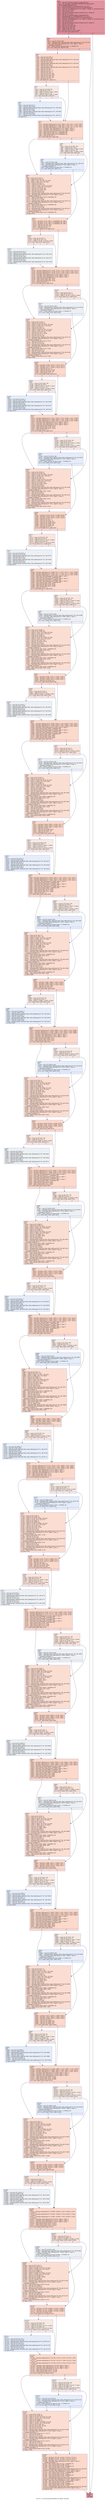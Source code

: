 digraph "CFG for '_Z14CalculateFixedPKfS0_S0_Pfiiiiii' function" {
	label="CFG for '_Z14CalculateFixedPKfS0_S0_Pfiiiiii' function";

	Node0x4b209d0 [shape=record,color="#b70d28ff", style=filled, fillcolor="#b70d2870",label="{%10:\l  %11 = tail call i32 @llvm.amdgcn.workgroup.id.y()\l  %12 = tail call align 4 dereferenceable(64) i8 addrspace(4)*\l... @llvm.amdgcn.dispatch.ptr()\l  %13 = getelementptr i8, i8 addrspace(4)* %12, i64 6\l  %14 = bitcast i8 addrspace(4)* %13 to i16 addrspace(4)*\l  %15 = load i16, i16 addrspace(4)* %14, align 2, !range !4, !invariant.load !5\l  %16 = zext i16 %15 to i32\l  %17 = mul i32 %11, %16\l  %18 = tail call i32 @llvm.amdgcn.workitem.id.y(), !range !6\l  %19 = add i32 %17, %18\l  %20 = tail call i32 @llvm.amdgcn.workgroup.id.x()\l  %21 = getelementptr i8, i8 addrspace(4)* %12, i64 4\l  %22 = bitcast i8 addrspace(4)* %21 to i16 addrspace(4)*\l  %23 = load i16, i16 addrspace(4)* %22, align 4, !range !4, !invariant.load !5\l  %24 = zext i16 %23 to i32\l  %25 = mul i32 %20, %24\l  %26 = tail call i32 @llvm.amdgcn.workitem.id.x(), !range !6\l  %27 = add i32 %25, %26\l  %28 = mul nsw i32 %19, %6\l  %29 = add nsw i32 %28, %27\l  %30 = icmp slt i32 %19, %7\l  %31 = icmp slt i32 %27, %6\l  %32 = select i1 %30, i1 %31, i1 false\l  br i1 %32, label %33, label %1204\l|{<s0>T|<s1>F}}"];
	Node0x4b209d0:s0 -> Node0x4b22f20;
	Node0x4b209d0:s1 -> Node0x4b22fb0;
	Node0x4b22f20 [shape=record,color="#3d50c3ff", style=filled, fillcolor="#e36c5570",label="{%33:\l33:                                               \l  %34 = sext i32 %29 to i64\l  %35 = getelementptr inbounds float, float addrspace(1)* %2, i64 %34\l  %36 = load float, float addrspace(1)* %35, align 4, !tbaa !7,\l... !amdgpu.noclobber !5\l  %37 = fcmp contract ogt float %36, 1.270000e+02\l  br i1 %37, label %38, label %1204\l|{<s0>T|<s1>F}}"];
	Node0x4b22f20:s0 -> Node0x4b261b0;
	Node0x4b22f20:s1 -> Node0x4b22fb0;
	Node0x4b261b0 [shape=record,color="#3d50c3ff", style=filled, fillcolor="#f7a88970",label="{%38:\l38:                                               \l  %39 = mul nsw i32 %29, 3\l  %40 = sext i32 %39 to i64\l  %41 = getelementptr inbounds float, float addrspace(1)* %1, i64 %40\l  %42 = add nsw i32 %39, 1\l  %43 = sext i32 %42 to i64\l  %44 = getelementptr inbounds float, float addrspace(1)* %1, i64 %43\l  %45 = add nsw i32 %39, 2\l  %46 = sext i32 %45 to i64\l  %47 = getelementptr inbounds float, float addrspace(1)* %1, i64 %46\l  %48 = add nsw i32 %4, -1\l  %49 = add nsw i32 %5, -1\l  %50 = add nsw i32 %27, -2\l  %51 = add nsw i32 %19, -2\l  %52 = mul nsw i32 %51, %6\l  %53 = add nsw i32 %52, %50\l  %54 = add nsw i32 %50, %9\l  %55 = add nsw i32 %51, %8\l  %56 = icmp sgt i32 %27, 1\l  br i1 %56, label %57, label %73\l|{<s0>T|<s1>F}}"];
	Node0x4b261b0:s0 -> Node0x4b26da0;
	Node0x4b261b0:s1 -> Node0x4b26df0;
	Node0x4b26da0 [shape=record,color="#3d50c3ff", style=filled, fillcolor="#eed0c070",label="{%57:\l57:                                               \l  %58 = icmp slt i32 %50, %6\l  %59 = icmp sgt i32 %19, 1\l  %60 = select i1 %58, i1 %59, i1 false\l  %61 = icmp slt i32 %51, %7\l  %62 = select i1 %60, i1 %61, i1 false\l  br i1 %62, label %63, label %73\l|{<s0>T|<s1>F}}"];
	Node0x4b26da0:s0 -> Node0x4b27240;
	Node0x4b26da0:s1 -> Node0x4b26df0;
	Node0x4b27240 [shape=record,color="#3d50c3ff", style=filled, fillcolor="#c7d7f070",label="{%63:\l63:                                               \l  %64 = mul nsw i32 %53, 3\l  %65 = sext i32 %64 to i64\l  %66 = getelementptr inbounds float, float addrspace(1)* %1, i64 %65\l  %67 = add nsw i32 %64, 1\l  %68 = sext i32 %67 to i64\l  %69 = getelementptr inbounds float, float addrspace(1)* %1, i64 %68\l  %70 = add nsw i32 %64, 2\l  %71 = sext i32 %70 to i64\l  %72 = getelementptr inbounds float, float addrspace(1)* %1, i64 %71\l  br label %73\l}"];
	Node0x4b27240 -> Node0x4b26df0;
	Node0x4b26df0 [shape=record,color="#3d50c3ff", style=filled, fillcolor="#f7a88970",label="{%73:\l73:                                               \l  %74 = phi float addrspace(1)* [ %72, %63 ], [ %47, %57 ], [ %47, %38 ]\l  %75 = phi float addrspace(1)* [ %69, %63 ], [ %44, %57 ], [ %44, %38 ]\l  %76 = phi float addrspace(1)* [ %66, %63 ], [ %41, %57 ], [ %41, %38 ]\l  %77 = load float, float addrspace(1)* %76, align 4, !tbaa !7\l  %78 = load float, float addrspace(1)* %75, align 4, !tbaa !7\l  %79 = load float, float addrspace(1)* %74, align 4, !tbaa !7\l  %80 = fadd contract float %77, 0.000000e+00\l  %81 = fadd contract float %78, 0.000000e+00\l  %82 = fadd contract float %79, 0.000000e+00\l  %83 = icmp slt i32 %27, 2\l  br i1 %83, label %95, label %84\l|{<s0>T|<s1>F}}"];
	Node0x4b26df0:s0 -> Node0x4b286a0;
	Node0x4b26df0:s1 -> Node0x4b286f0;
	Node0x4b286f0 [shape=record,color="#3d50c3ff", style=filled, fillcolor="#eed0c070",label="{%84:\l84:                                               \l  %85 = icmp slt i32 %50, %6\l  %86 = icmp sgt i32 %19, 1\l  %87 = select i1 %85, i1 %86, i1 false\l  %88 = icmp slt i32 %51, %7\l  %89 = select i1 %87, i1 %88, i1 false\l  br i1 %89, label %90, label %95\l|{<s0>T|<s1>F}}"];
	Node0x4b286f0:s0 -> Node0x4b28b40;
	Node0x4b286f0:s1 -> Node0x4b286a0;
	Node0x4b28b40 [shape=record,color="#3d50c3ff", style=filled, fillcolor="#c7d7f070",label="{%90:\l90:                                               \l  %91 = sext i32 %53 to i64\l  %92 = getelementptr inbounds float, float addrspace(1)* %2, i64 %91\l  %93 = load float, float addrspace(1)* %92, align 4, !tbaa !7,\l... !amdgpu.noclobber !5\l  %94 = fcmp contract olt float %93, 1.270000e+02\l  br i1 %94, label %95, label %121\l|{<s0>T|<s1>F}}"];
	Node0x4b28b40:s0 -> Node0x4b286a0;
	Node0x4b28b40:s1 -> Node0x4b28e80;
	Node0x4b286a0 [shape=record,color="#3d50c3ff", style=filled, fillcolor="#f7b39670",label="{%95:\l95:                                               \l  %96 = icmp slt i32 %54, 0\l  %97 = icmp slt i32 %54, %4\l  %98 = select i1 %97, i32 %54, i32 %48\l  %99 = select i1 %96, i32 0, i32 %98\l  %100 = icmp slt i32 %55, 0\l  %101 = icmp slt i32 %55, %5\l  %102 = select i1 %101, i32 %55, i32 %49\l  %103 = select i1 %100, i32 0, i32 %102\l  %104 = mul nsw i32 %103, %4\l  %105 = add nsw i32 %104, %99\l  %106 = mul nsw i32 %105, 3\l  %107 = sext i32 %106 to i64\l  %108 = getelementptr inbounds float, float addrspace(1)* %0, i64 %107\l  %109 = load float, float addrspace(1)* %108, align 4, !tbaa !7,\l... !amdgpu.noclobber !5\l  %110 = fadd contract float %109, 0.000000e+00\l  %111 = add nsw i32 %106, 1\l  %112 = sext i32 %111 to i64\l  %113 = getelementptr inbounds float, float addrspace(1)* %0, i64 %112\l  %114 = load float, float addrspace(1)* %113, align 4, !tbaa !7,\l... !amdgpu.noclobber !5\l  %115 = fadd contract float %114, 0.000000e+00\l  %116 = add nsw i32 %106, 2\l  %117 = sext i32 %116 to i64\l  %118 = getelementptr inbounds float, float addrspace(1)* %0, i64 %117\l  %119 = load float, float addrspace(1)* %118, align 4, !tbaa !7,\l... !amdgpu.noclobber !5\l  %120 = fadd contract float %119, 0.000000e+00\l  br label %121\l}"];
	Node0x4b286a0 -> Node0x4b28e80;
	Node0x4b28e80 [shape=record,color="#3d50c3ff", style=filled, fillcolor="#f7a88970",label="{%121:\l121:                                              \l  %122 = phi float [ %115, %95 ], [ 0.000000e+00, %90 ]\l  %123 = phi float [ %120, %95 ], [ 0.000000e+00, %90 ]\l  %124 = phi float [ %110, %95 ], [ 0.000000e+00, %90 ]\l  %125 = add nsw i32 %52, %27\l  %126 = add nsw i32 %27, %9\l  %127 = icmp sgt i32 %27, -1\l  br i1 %127, label %128, label %142\l|{<s0>T|<s1>F}}"];
	Node0x4b28e80:s0 -> Node0x4b2a2a0;
	Node0x4b28e80:s1 -> Node0x4b2a2f0;
	Node0x4b2a2a0 [shape=record,color="#3d50c3ff", style=filled, fillcolor="#f3c7b170",label="{%128:\l128:                                              \l  %129 = icmp sgt i32 %19, 1\l  %130 = icmp slt i32 %51, %7\l  %131 = select i1 %129, i1 %130, i1 false\l  br i1 %131, label %132, label %142\l|{<s0>T|<s1>F}}"];
	Node0x4b2a2a0:s0 -> Node0x4b275a0;
	Node0x4b2a2a0:s1 -> Node0x4b2a2f0;
	Node0x4b275a0 [shape=record,color="#3d50c3ff", style=filled, fillcolor="#d6dce470",label="{%132:\l132:                                              \l  %133 = mul nsw i32 %125, 3\l  %134 = sext i32 %133 to i64\l  %135 = getelementptr inbounds float, float addrspace(1)* %1, i64 %134\l  %136 = add nsw i32 %133, 1\l  %137 = sext i32 %136 to i64\l  %138 = getelementptr inbounds float, float addrspace(1)* %1, i64 %137\l  %139 = add nsw i32 %133, 2\l  %140 = sext i32 %139 to i64\l  %141 = getelementptr inbounds float, float addrspace(1)* %1, i64 %140\l  br label %142\l}"];
	Node0x4b275a0 -> Node0x4b2a2f0;
	Node0x4b2a2f0 [shape=record,color="#3d50c3ff", style=filled, fillcolor="#f7a88970",label="{%142:\l142:                                              \l  %143 = phi float addrspace(1)* [ %141, %132 ], [ %47, %128 ], [ %47, %121 ]\l  %144 = phi float addrspace(1)* [ %138, %132 ], [ %44, %128 ], [ %44, %121 ]\l  %145 = phi float addrspace(1)* [ %135, %132 ], [ %41, %128 ], [ %41, %121 ]\l  %146 = load float, float addrspace(1)* %145, align 4, !tbaa !7\l  %147 = load float, float addrspace(1)* %144, align 4, !tbaa !7\l  %148 = load float, float addrspace(1)* %143, align 4, !tbaa !7\l  %149 = fadd contract float %80, %146\l  %150 = fadd contract float %81, %147\l  %151 = fadd contract float %82, %148\l  %152 = icmp slt i32 %27, 0\l  br i1 %152, label %162, label %153\l|{<s0>T|<s1>F}}"];
	Node0x4b2a2f0:s0 -> Node0x4b2b690;
	Node0x4b2a2f0:s1 -> Node0x4b2b6e0;
	Node0x4b2b6e0 [shape=record,color="#3d50c3ff", style=filled, fillcolor="#f3c7b170",label="{%153:\l153:                                              \l  %154 = icmp sgt i32 %19, 1\l  %155 = icmp slt i32 %51, %7\l  %156 = select i1 %154, i1 %155, i1 false\l  br i1 %156, label %157, label %162\l|{<s0>T|<s1>F}}"];
	Node0x4b2b6e0:s0 -> Node0x4b2b9b0;
	Node0x4b2b6e0:s1 -> Node0x4b2b690;
	Node0x4b2b9b0 [shape=record,color="#3d50c3ff", style=filled, fillcolor="#d6dce470",label="{%157:\l157:                                              \l  %158 = sext i32 %125 to i64\l  %159 = getelementptr inbounds float, float addrspace(1)* %2, i64 %158\l  %160 = load float, float addrspace(1)* %159, align 4, !tbaa !7,\l... !amdgpu.noclobber !5\l  %161 = fcmp contract olt float %160, 1.270000e+02\l  br i1 %161, label %162, label %188\l|{<s0>T|<s1>F}}"];
	Node0x4b2b9b0:s0 -> Node0x4b2b690;
	Node0x4b2b9b0:s1 -> Node0x4b2bcc0;
	Node0x4b2b690 [shape=record,color="#3d50c3ff", style=filled, fillcolor="#f7b59970",label="{%162:\l162:                                              \l  %163 = icmp slt i32 %126, 0\l  %164 = icmp slt i32 %126, %4\l  %165 = select i1 %164, i32 %126, i32 %48\l  %166 = select i1 %163, i32 0, i32 %165\l  %167 = icmp slt i32 %55, 0\l  %168 = icmp slt i32 %55, %5\l  %169 = select i1 %168, i32 %55, i32 %49\l  %170 = select i1 %167, i32 0, i32 %169\l  %171 = mul nsw i32 %170, %4\l  %172 = add nsw i32 %171, %166\l  %173 = mul nsw i32 %172, 3\l  %174 = sext i32 %173 to i64\l  %175 = getelementptr inbounds float, float addrspace(1)* %0, i64 %174\l  %176 = load float, float addrspace(1)* %175, align 4, !tbaa !7,\l... !amdgpu.noclobber !5\l  %177 = fadd contract float %124, %176\l  %178 = add nsw i32 %173, 1\l  %179 = sext i32 %178 to i64\l  %180 = getelementptr inbounds float, float addrspace(1)* %0, i64 %179\l  %181 = load float, float addrspace(1)* %180, align 4, !tbaa !7,\l... !amdgpu.noclobber !5\l  %182 = fadd contract float %122, %181\l  %183 = add nsw i32 %173, 2\l  %184 = sext i32 %183 to i64\l  %185 = getelementptr inbounds float, float addrspace(1)* %0, i64 %184\l  %186 = load float, float addrspace(1)* %185, align 4, !tbaa !7,\l... !amdgpu.noclobber !5\l  %187 = fadd contract float %123, %186\l  br label %188\l}"];
	Node0x4b2b690 -> Node0x4b2bcc0;
	Node0x4b2bcc0 [shape=record,color="#3d50c3ff", style=filled, fillcolor="#f7a88970",label="{%188:\l188:                                              \l  %189 = phi float [ %182, %162 ], [ %122, %157 ]\l  %190 = phi float [ %187, %162 ], [ %123, %157 ]\l  %191 = phi float [ %177, %162 ], [ %124, %157 ]\l  %192 = add nsw i32 %27, 2\l  %193 = add nsw i32 %52, %192\l  %194 = add nsw i32 %192, %9\l  %195 = icmp sgt i32 %27, -3\l  br i1 %195, label %196, label %212\l|{<s0>T|<s1>F}}"];
	Node0x4b2bcc0:s0 -> Node0x4b2d100;
	Node0x4b2bcc0:s1 -> Node0x4b2d150;
	Node0x4b2d100 [shape=record,color="#3d50c3ff", style=filled, fillcolor="#eed0c070",label="{%196:\l196:                                              \l  %197 = icmp slt i32 %192, %6\l  %198 = icmp sgt i32 %19, 1\l  %199 = select i1 %197, i1 %198, i1 false\l  %200 = icmp slt i32 %51, %7\l  %201 = select i1 %199, i1 %200, i1 false\l  br i1 %201, label %202, label %212\l|{<s0>T|<s1>F}}"];
	Node0x4b2d100:s0 -> Node0x4b2d5a0;
	Node0x4b2d100:s1 -> Node0x4b2d150;
	Node0x4b2d5a0 [shape=record,color="#3d50c3ff", style=filled, fillcolor="#c7d7f070",label="{%202:\l202:                                              \l  %203 = mul nsw i32 %193, 3\l  %204 = sext i32 %203 to i64\l  %205 = getelementptr inbounds float, float addrspace(1)* %1, i64 %204\l  %206 = add nsw i32 %203, 1\l  %207 = sext i32 %206 to i64\l  %208 = getelementptr inbounds float, float addrspace(1)* %1, i64 %207\l  %209 = add nsw i32 %203, 2\l  %210 = sext i32 %209 to i64\l  %211 = getelementptr inbounds float, float addrspace(1)* %1, i64 %210\l  br label %212\l}"];
	Node0x4b2d5a0 -> Node0x4b2d150;
	Node0x4b2d150 [shape=record,color="#3d50c3ff", style=filled, fillcolor="#f7a88970",label="{%212:\l212:                                              \l  %213 = phi float addrspace(1)* [ %211, %202 ], [ %47, %196 ], [ %47, %188 ]\l  %214 = phi float addrspace(1)* [ %208, %202 ], [ %44, %196 ], [ %44, %188 ]\l  %215 = phi float addrspace(1)* [ %205, %202 ], [ %41, %196 ], [ %41, %188 ]\l  %216 = load float, float addrspace(1)* %215, align 4, !tbaa !7\l  %217 = load float, float addrspace(1)* %214, align 4, !tbaa !7\l  %218 = load float, float addrspace(1)* %213, align 4, !tbaa !7\l  %219 = fadd contract float %149, %216\l  %220 = fadd contract float %150, %217\l  %221 = fadd contract float %151, %218\l  %222 = icmp slt i32 %27, -2\l  br i1 %222, label %234, label %223\l|{<s0>T|<s1>F}}"];
	Node0x4b2d150:s0 -> Node0x4b2e220;
	Node0x4b2d150:s1 -> Node0x4b2e270;
	Node0x4b2e270 [shape=record,color="#3d50c3ff", style=filled, fillcolor="#eed0c070",label="{%223:\l223:                                              \l  %224 = icmp slt i32 %192, %6\l  %225 = icmp sgt i32 %19, 1\l  %226 = select i1 %224, i1 %225, i1 false\l  %227 = icmp slt i32 %51, %7\l  %228 = select i1 %226, i1 %227, i1 false\l  br i1 %228, label %229, label %234\l|{<s0>T|<s1>F}}"];
	Node0x4b2e270:s0 -> Node0x4b2e680;
	Node0x4b2e270:s1 -> Node0x4b2e220;
	Node0x4b2e680 [shape=record,color="#3d50c3ff", style=filled, fillcolor="#c7d7f070",label="{%229:\l229:                                              \l  %230 = sext i32 %193 to i64\l  %231 = getelementptr inbounds float, float addrspace(1)* %2, i64 %230\l  %232 = load float, float addrspace(1)* %231, align 4, !tbaa !7,\l... !amdgpu.noclobber !5\l  %233 = fcmp contract olt float %232, 1.270000e+02\l  br i1 %233, label %234, label %260\l|{<s0>T|<s1>F}}"];
	Node0x4b2e680:s0 -> Node0x4b2e220;
	Node0x4b2e680:s1 -> Node0x4b2e990;
	Node0x4b2e220 [shape=record,color="#3d50c3ff", style=filled, fillcolor="#f7b39670",label="{%234:\l234:                                              \l  %235 = icmp slt i32 %194, 0\l  %236 = icmp slt i32 %194, %4\l  %237 = select i1 %236, i32 %194, i32 %48\l  %238 = select i1 %235, i32 0, i32 %237\l  %239 = icmp slt i32 %55, 0\l  %240 = icmp slt i32 %55, %5\l  %241 = select i1 %240, i32 %55, i32 %49\l  %242 = select i1 %239, i32 0, i32 %241\l  %243 = mul nsw i32 %242, %4\l  %244 = add nsw i32 %243, %238\l  %245 = mul nsw i32 %244, 3\l  %246 = sext i32 %245 to i64\l  %247 = getelementptr inbounds float, float addrspace(1)* %0, i64 %246\l  %248 = load float, float addrspace(1)* %247, align 4, !tbaa !7,\l... !amdgpu.noclobber !5\l  %249 = fadd contract float %191, %248\l  %250 = add nsw i32 %245, 1\l  %251 = sext i32 %250 to i64\l  %252 = getelementptr inbounds float, float addrspace(1)* %0, i64 %251\l  %253 = load float, float addrspace(1)* %252, align 4, !tbaa !7,\l... !amdgpu.noclobber !5\l  %254 = fadd contract float %189, %253\l  %255 = add nsw i32 %245, 2\l  %256 = sext i32 %255 to i64\l  %257 = getelementptr inbounds float, float addrspace(1)* %0, i64 %256\l  %258 = load float, float addrspace(1)* %257, align 4, !tbaa !7,\l... !amdgpu.noclobber !5\l  %259 = fadd contract float %190, %258\l  br label %260\l}"];
	Node0x4b2e220 -> Node0x4b2e990;
	Node0x4b2e990 [shape=record,color="#3d50c3ff", style=filled, fillcolor="#f7a88970",label="{%260:\l260:                                              \l  %261 = phi float [ %254, %234 ], [ %189, %229 ]\l  %262 = phi float [ %259, %234 ], [ %190, %229 ]\l  %263 = phi float [ %249, %234 ], [ %191, %229 ]\l  %264 = add nsw i32 %27, -1\l  %265 = add nsw i32 %19, -1\l  %266 = mul nsw i32 %265, %6\l  %267 = add nsw i32 %266, %264\l  %268 = add nsw i32 %264, %9\l  %269 = add nsw i32 %265, %8\l  %270 = icmp sgt i32 %27, 0\l  br i1 %270, label %271, label %287\l|{<s0>T|<s1>F}}"];
	Node0x4b2e990:s0 -> Node0x4b2abf0;
	Node0x4b2e990:s1 -> Node0x4b30810;
	Node0x4b2abf0 [shape=record,color="#3d50c3ff", style=filled, fillcolor="#f3c7b170",label="{%271:\l271:                                              \l  %272 = icmp sle i32 %27, %6\l  %273 = icmp sgt i32 %19, 0\l  %274 = select i1 %272, i1 %273, i1 false\l  %275 = icmp sle i32 %19, %7\l  %276 = select i1 %274, i1 %275, i1 false\l  br i1 %276, label %277, label %287\l|{<s0>T|<s1>F}}"];
	Node0x4b2abf0:s0 -> Node0x4b30c60;
	Node0x4b2abf0:s1 -> Node0x4b30810;
	Node0x4b30c60 [shape=record,color="#3d50c3ff", style=filled, fillcolor="#d6dce470",label="{%277:\l277:                                              \l  %278 = mul nsw i32 %267, 3\l  %279 = sext i32 %278 to i64\l  %280 = getelementptr inbounds float, float addrspace(1)* %1, i64 %279\l  %281 = add nsw i32 %278, 1\l  %282 = sext i32 %281 to i64\l  %283 = getelementptr inbounds float, float addrspace(1)* %1, i64 %282\l  %284 = add nsw i32 %278, 2\l  %285 = sext i32 %284 to i64\l  %286 = getelementptr inbounds float, float addrspace(1)* %1, i64 %285\l  br label %287\l}"];
	Node0x4b30c60 -> Node0x4b30810;
	Node0x4b30810 [shape=record,color="#3d50c3ff", style=filled, fillcolor="#f7a88970",label="{%287:\l287:                                              \l  %288 = phi float addrspace(1)* [ %286, %277 ], [ %47, %271 ], [ %47, %260 ]\l  %289 = phi float addrspace(1)* [ %283, %277 ], [ %44, %271 ], [ %44, %260 ]\l  %290 = phi float addrspace(1)* [ %280, %277 ], [ %41, %271 ], [ %41, %260 ]\l  %291 = load float, float addrspace(1)* %290, align 4, !tbaa !7\l  %292 = fmul contract float %291, 2.000000e+00\l  %293 = load float, float addrspace(1)* %289, align 4, !tbaa !7\l  %294 = fmul contract float %293, 2.000000e+00\l  %295 = load float, float addrspace(1)* %288, align 4, !tbaa !7\l  %296 = fmul contract float %295, 2.000000e+00\l  %297 = fadd contract float %219, %292\l  %298 = fadd contract float %220, %294\l  %299 = fadd contract float %221, %296\l  %300 = icmp slt i32 %27, 1\l  br i1 %300, label %312, label %301\l|{<s0>T|<s1>F}}"];
	Node0x4b30810:s0 -> Node0x4b31a60;
	Node0x4b30810:s1 -> Node0x4b31ab0;
	Node0x4b31ab0 [shape=record,color="#3d50c3ff", style=filled, fillcolor="#f3c7b170",label="{%301:\l301:                                              \l  %302 = icmp sle i32 %27, %6\l  %303 = icmp sgt i32 %19, 0\l  %304 = select i1 %302, i1 %303, i1 false\l  %305 = icmp sle i32 %19, %7\l  %306 = select i1 %304, i1 %305, i1 false\l  br i1 %306, label %307, label %312\l|{<s0>T|<s1>F}}"];
	Node0x4b31ab0:s0 -> Node0x4b31f00;
	Node0x4b31ab0:s1 -> Node0x4b31a60;
	Node0x4b31f00 [shape=record,color="#3d50c3ff", style=filled, fillcolor="#d6dce470",label="{%307:\l307:                                              \l  %308 = sext i32 %267 to i64\l  %309 = getelementptr inbounds float, float addrspace(1)* %2, i64 %308\l  %310 = load float, float addrspace(1)* %309, align 4, !tbaa !7,\l... !amdgpu.noclobber !5\l  %311 = fcmp contract olt float %310, 1.270000e+02\l  br i1 %311, label %312, label %341\l|{<s0>T|<s1>F}}"];
	Node0x4b31f00:s0 -> Node0x4b31a60;
	Node0x4b31f00:s1 -> Node0x4b32210;
	Node0x4b31a60 [shape=record,color="#3d50c3ff", style=filled, fillcolor="#f7b59970",label="{%312:\l312:                                              \l  %313 = icmp slt i32 %268, 0\l  %314 = icmp slt i32 %268, %4\l  %315 = select i1 %314, i32 %268, i32 %48\l  %316 = select i1 %313, i32 0, i32 %315\l  %317 = icmp slt i32 %269, 0\l  %318 = icmp slt i32 %269, %5\l  %319 = select i1 %318, i32 %269, i32 %49\l  %320 = select i1 %317, i32 0, i32 %319\l  %321 = mul nsw i32 %320, %4\l  %322 = add nsw i32 %321, %316\l  %323 = mul nsw i32 %322, 3\l  %324 = sext i32 %323 to i64\l  %325 = getelementptr inbounds float, float addrspace(1)* %0, i64 %324\l  %326 = load float, float addrspace(1)* %325, align 4, !tbaa !7,\l... !amdgpu.noclobber !5\l  %327 = fmul contract float %326, 2.000000e+00\l  %328 = fadd contract float %263, %327\l  %329 = add nsw i32 %323, 1\l  %330 = sext i32 %329 to i64\l  %331 = getelementptr inbounds float, float addrspace(1)* %0, i64 %330\l  %332 = load float, float addrspace(1)* %331, align 4, !tbaa !7,\l... !amdgpu.noclobber !5\l  %333 = fmul contract float %332, 2.000000e+00\l  %334 = fadd contract float %261, %333\l  %335 = add nsw i32 %323, 2\l  %336 = sext i32 %335 to i64\l  %337 = getelementptr inbounds float, float addrspace(1)* %0, i64 %336\l  %338 = load float, float addrspace(1)* %337, align 4, !tbaa !7,\l... !amdgpu.noclobber !5\l  %339 = fmul contract float %338, 2.000000e+00\l  %340 = fadd contract float %262, %339\l  br label %341\l}"];
	Node0x4b31a60 -> Node0x4b32210;
	Node0x4b32210 [shape=record,color="#3d50c3ff", style=filled, fillcolor="#f7a88970",label="{%341:\l341:                                              \l  %342 = phi float [ %334, %312 ], [ %261, %307 ]\l  %343 = phi float [ %340, %312 ], [ %262, %307 ]\l  %344 = phi float [ %328, %312 ], [ %263, %307 ]\l  %345 = add nsw i32 %266, %27\l  br i1 %127, label %346, label %360\l|{<s0>T|<s1>F}}"];
	Node0x4b32210:s0 -> Node0x4b33690;
	Node0x4b32210:s1 -> Node0x4b336e0;
	Node0x4b33690 [shape=record,color="#3d50c3ff", style=filled, fillcolor="#f3c7b170",label="{%346:\l346:                                              \l  %347 = icmp sgt i32 %19, 0\l  %348 = icmp sle i32 %19, %7\l  %349 = select i1 %347, i1 %348, i1 false\l  br i1 %349, label %350, label %360\l|{<s0>T|<s1>F}}"];
	Node0x4b33690:s0 -> Node0x4b339f0;
	Node0x4b33690:s1 -> Node0x4b336e0;
	Node0x4b339f0 [shape=record,color="#3d50c3ff", style=filled, fillcolor="#d6dce470",label="{%350:\l350:                                              \l  %351 = mul nsw i32 %345, 3\l  %352 = sext i32 %351 to i64\l  %353 = getelementptr inbounds float, float addrspace(1)* %1, i64 %352\l  %354 = add nsw i32 %351, 1\l  %355 = sext i32 %354 to i64\l  %356 = getelementptr inbounds float, float addrspace(1)* %1, i64 %355\l  %357 = add nsw i32 %351, 2\l  %358 = sext i32 %357 to i64\l  %359 = getelementptr inbounds float, float addrspace(1)* %1, i64 %358\l  br label %360\l}"];
	Node0x4b339f0 -> Node0x4b336e0;
	Node0x4b336e0 [shape=record,color="#3d50c3ff", style=filled, fillcolor="#f7a88970",label="{%360:\l360:                                              \l  %361 = phi float addrspace(1)* [ %359, %350 ], [ %47, %346 ], [ %47, %341 ]\l  %362 = phi float addrspace(1)* [ %356, %350 ], [ %44, %346 ], [ %44, %341 ]\l  %363 = phi float addrspace(1)* [ %353, %350 ], [ %41, %346 ], [ %41, %341 ]\l  %364 = load float, float addrspace(1)* %363, align 4, !tbaa !7\l  %365 = fmul contract float %364, 2.000000e+00\l  %366 = load float, float addrspace(1)* %362, align 4, !tbaa !7\l  %367 = fmul contract float %366, 2.000000e+00\l  %368 = load float, float addrspace(1)* %361, align 4, !tbaa !7\l  %369 = fmul contract float %368, 2.000000e+00\l  %370 = fadd contract float %297, %365\l  %371 = fadd contract float %298, %367\l  %372 = fadd contract float %299, %369\l  br i1 %152, label %382, label %373\l|{<s0>T|<s1>F}}"];
	Node0x4b336e0:s0 -> Node0x4b34760;
	Node0x4b336e0:s1 -> Node0x4b347b0;
	Node0x4b347b0 [shape=record,color="#3d50c3ff", style=filled, fillcolor="#f3c7b170",label="{%373:\l373:                                              \l  %374 = icmp sgt i32 %19, 0\l  %375 = icmp sle i32 %19, %7\l  %376 = select i1 %374, i1 %375, i1 false\l  br i1 %376, label %377, label %382\l|{<s0>T|<s1>F}}"];
	Node0x4b347b0:s0 -> Node0x4b34a80;
	Node0x4b347b0:s1 -> Node0x4b34760;
	Node0x4b34a80 [shape=record,color="#3d50c3ff", style=filled, fillcolor="#d6dce470",label="{%377:\l377:                                              \l  %378 = sext i32 %345 to i64\l  %379 = getelementptr inbounds float, float addrspace(1)* %2, i64 %378\l  %380 = load float, float addrspace(1)* %379, align 4, !tbaa !7,\l... !amdgpu.noclobber !5\l  %381 = fcmp contract olt float %380, 1.270000e+02\l  br i1 %381, label %382, label %411\l|{<s0>T|<s1>F}}"];
	Node0x4b34a80:s0 -> Node0x4b34760;
	Node0x4b34a80:s1 -> Node0x4b34d90;
	Node0x4b34760 [shape=record,color="#3d50c3ff", style=filled, fillcolor="#f7b59970",label="{%382:\l382:                                              \l  %383 = icmp slt i32 %126, 0\l  %384 = icmp slt i32 %126, %4\l  %385 = select i1 %384, i32 %126, i32 %48\l  %386 = select i1 %383, i32 0, i32 %385\l  %387 = icmp slt i32 %269, 0\l  %388 = icmp slt i32 %269, %5\l  %389 = select i1 %388, i32 %269, i32 %49\l  %390 = select i1 %387, i32 0, i32 %389\l  %391 = mul nsw i32 %390, %4\l  %392 = add nsw i32 %391, %386\l  %393 = mul nsw i32 %392, 3\l  %394 = sext i32 %393 to i64\l  %395 = getelementptr inbounds float, float addrspace(1)* %0, i64 %394\l  %396 = load float, float addrspace(1)* %395, align 4, !tbaa !7,\l... !amdgpu.noclobber !5\l  %397 = fmul contract float %396, 2.000000e+00\l  %398 = fadd contract float %344, %397\l  %399 = add nsw i32 %393, 1\l  %400 = sext i32 %399 to i64\l  %401 = getelementptr inbounds float, float addrspace(1)* %0, i64 %400\l  %402 = load float, float addrspace(1)* %401, align 4, !tbaa !7,\l... !amdgpu.noclobber !5\l  %403 = fmul contract float %402, 2.000000e+00\l  %404 = fadd contract float %342, %403\l  %405 = add nsw i32 %393, 2\l  %406 = sext i32 %405 to i64\l  %407 = getelementptr inbounds float, float addrspace(1)* %0, i64 %406\l  %408 = load float, float addrspace(1)* %407, align 4, !tbaa !7,\l... !amdgpu.noclobber !5\l  %409 = fmul contract float %408, 2.000000e+00\l  %410 = fadd contract float %343, %409\l  br label %411\l}"];
	Node0x4b34760 -> Node0x4b34d90;
	Node0x4b34d90 [shape=record,color="#3d50c3ff", style=filled, fillcolor="#f7a88970",label="{%411:\l411:                                              \l  %412 = phi float [ %404, %382 ], [ %342, %377 ]\l  %413 = phi float [ %410, %382 ], [ %343, %377 ]\l  %414 = phi float [ %398, %382 ], [ %344, %377 ]\l  %415 = add nsw i32 %27, 1\l  %416 = add nsw i32 %266, %415\l  %417 = add nsw i32 %415, %9\l  %418 = icmp sgt i32 %27, -2\l  br i1 %418, label %419, label %435\l|{<s0>T|<s1>F}}"];
	Node0x4b34d90:s0 -> Node0x4b363c0;
	Node0x4b34d90:s1 -> Node0x4b36410;
	Node0x4b363c0 [shape=record,color="#3d50c3ff", style=filled, fillcolor="#eed0c070",label="{%419:\l419:                                              \l  %420 = icmp slt i32 %415, %6\l  %421 = icmp sgt i32 %19, 0\l  %422 = select i1 %420, i1 %421, i1 false\l  %423 = icmp sle i32 %19, %7\l  %424 = select i1 %422, i1 %423, i1 false\l  br i1 %424, label %425, label %435\l|{<s0>T|<s1>F}}"];
	Node0x4b363c0:s0 -> Node0x4b36860;
	Node0x4b363c0:s1 -> Node0x4b36410;
	Node0x4b36860 [shape=record,color="#3d50c3ff", style=filled, fillcolor="#c7d7f070",label="{%425:\l425:                                              \l  %426 = mul nsw i32 %416, 3\l  %427 = sext i32 %426 to i64\l  %428 = getelementptr inbounds float, float addrspace(1)* %1, i64 %427\l  %429 = add nsw i32 %426, 1\l  %430 = sext i32 %429 to i64\l  %431 = getelementptr inbounds float, float addrspace(1)* %1, i64 %430\l  %432 = add nsw i32 %426, 2\l  %433 = sext i32 %432 to i64\l  %434 = getelementptr inbounds float, float addrspace(1)* %1, i64 %433\l  br label %435\l}"];
	Node0x4b36860 -> Node0x4b36410;
	Node0x4b36410 [shape=record,color="#3d50c3ff", style=filled, fillcolor="#f7a88970",label="{%435:\l435:                                              \l  %436 = phi float addrspace(1)* [ %434, %425 ], [ %47, %419 ], [ %47, %411 ]\l  %437 = phi float addrspace(1)* [ %431, %425 ], [ %44, %419 ], [ %44, %411 ]\l  %438 = phi float addrspace(1)* [ %428, %425 ], [ %41, %419 ], [ %41, %411 ]\l  %439 = load float, float addrspace(1)* %438, align 4, !tbaa !7\l  %440 = fmul contract float %439, 2.000000e+00\l  %441 = load float, float addrspace(1)* %437, align 4, !tbaa !7\l  %442 = fmul contract float %441, 2.000000e+00\l  %443 = load float, float addrspace(1)* %436, align 4, !tbaa !7\l  %444 = fmul contract float %443, 2.000000e+00\l  %445 = fadd contract float %370, %440\l  %446 = fadd contract float %371, %442\l  %447 = fadd contract float %372, %444\l  %448 = icmp slt i32 %27, -1\l  br i1 %448, label %460, label %449\l|{<s0>T|<s1>F}}"];
	Node0x4b36410:s0 -> Node0x4b37660;
	Node0x4b36410:s1 -> Node0x4b376b0;
	Node0x4b376b0 [shape=record,color="#3d50c3ff", style=filled, fillcolor="#eed0c070",label="{%449:\l449:                                              \l  %450 = icmp slt i32 %415, %6\l  %451 = icmp sgt i32 %19, 0\l  %452 = select i1 %450, i1 %451, i1 false\l  %453 = icmp sle i32 %19, %7\l  %454 = select i1 %452, i1 %453, i1 false\l  br i1 %454, label %455, label %460\l|{<s0>T|<s1>F}}"];
	Node0x4b376b0:s0 -> Node0x4b37ac0;
	Node0x4b376b0:s1 -> Node0x4b37660;
	Node0x4b37ac0 [shape=record,color="#3d50c3ff", style=filled, fillcolor="#c7d7f070",label="{%455:\l455:                                              \l  %456 = sext i32 %416 to i64\l  %457 = getelementptr inbounds float, float addrspace(1)* %2, i64 %456\l  %458 = load float, float addrspace(1)* %457, align 4, !tbaa !7,\l... !amdgpu.noclobber !5\l  %459 = fcmp contract olt float %458, 1.270000e+02\l  br i1 %459, label %460, label %489\l|{<s0>T|<s1>F}}"];
	Node0x4b37ac0:s0 -> Node0x4b37660;
	Node0x4b37ac0:s1 -> Node0x4b37dd0;
	Node0x4b37660 [shape=record,color="#3d50c3ff", style=filled, fillcolor="#f7b39670",label="{%460:\l460:                                              \l  %461 = icmp slt i32 %417, 0\l  %462 = icmp slt i32 %417, %4\l  %463 = select i1 %462, i32 %417, i32 %48\l  %464 = select i1 %461, i32 0, i32 %463\l  %465 = icmp slt i32 %269, 0\l  %466 = icmp slt i32 %269, %5\l  %467 = select i1 %466, i32 %269, i32 %49\l  %468 = select i1 %465, i32 0, i32 %467\l  %469 = mul nsw i32 %468, %4\l  %470 = add nsw i32 %469, %464\l  %471 = mul nsw i32 %470, 3\l  %472 = sext i32 %471 to i64\l  %473 = getelementptr inbounds float, float addrspace(1)* %0, i64 %472\l  %474 = load float, float addrspace(1)* %473, align 4, !tbaa !7,\l... !amdgpu.noclobber !5\l  %475 = fmul contract float %474, 2.000000e+00\l  %476 = fadd contract float %414, %475\l  %477 = add nsw i32 %471, 1\l  %478 = sext i32 %477 to i64\l  %479 = getelementptr inbounds float, float addrspace(1)* %0, i64 %478\l  %480 = load float, float addrspace(1)* %479, align 4, !tbaa !7,\l... !amdgpu.noclobber !5\l  %481 = fmul contract float %480, 2.000000e+00\l  %482 = fadd contract float %412, %481\l  %483 = add nsw i32 %471, 2\l  %484 = sext i32 %483 to i64\l  %485 = getelementptr inbounds float, float addrspace(1)* %0, i64 %484\l  %486 = load float, float addrspace(1)* %485, align 4, !tbaa !7,\l... !amdgpu.noclobber !5\l  %487 = fmul contract float %486, 2.000000e+00\l  %488 = fadd contract float %413, %487\l  br label %489\l}"];
	Node0x4b37660 -> Node0x4b37dd0;
	Node0x4b37dd0 [shape=record,color="#3d50c3ff", style=filled, fillcolor="#f7a88970",label="{%489:\l489:                                              \l  %490 = phi float [ %482, %460 ], [ %412, %455 ]\l  %491 = phi float [ %488, %460 ], [ %413, %455 ]\l  %492 = phi float [ %476, %460 ], [ %414, %455 ]\l  %493 = add nsw i32 %28, %50\l  %494 = add nsw i32 %19, %8\l  br i1 %56, label %495, label %509\l|{<s0>T|<s1>F}}"];
	Node0x4b37dd0:s0 -> Node0x4b392e0;
	Node0x4b37dd0:s1 -> Node0x4b39330;
	Node0x4b392e0 [shape=record,color="#3d50c3ff", style=filled, fillcolor="#eed0c070",label="{%495:\l495:                                              \l  %496 = icmp slt i32 %50, %6\l  %497 = icmp sgt i32 %19, -1\l  %498 = select i1 %496, i1 %497, i1 false\l  br i1 %498, label %499, label %509\l|{<s0>T|<s1>F}}"];
	Node0x4b392e0:s0 -> Node0x4b39640;
	Node0x4b392e0:s1 -> Node0x4b39330;
	Node0x4b39640 [shape=record,color="#3d50c3ff", style=filled, fillcolor="#c7d7f070",label="{%499:\l499:                                              \l  %500 = mul nsw i32 %493, 3\l  %501 = sext i32 %500 to i64\l  %502 = getelementptr inbounds float, float addrspace(1)* %1, i64 %501\l  %503 = add nsw i32 %500, 1\l  %504 = sext i32 %503 to i64\l  %505 = getelementptr inbounds float, float addrspace(1)* %1, i64 %504\l  %506 = add nsw i32 %500, 2\l  %507 = sext i32 %506 to i64\l  %508 = getelementptr inbounds float, float addrspace(1)* %1, i64 %507\l  br label %509\l}"];
	Node0x4b39640 -> Node0x4b39330;
	Node0x4b39330 [shape=record,color="#3d50c3ff", style=filled, fillcolor="#f7a88970",label="{%509:\l509:                                              \l  %510 = phi float addrspace(1)* [ %508, %499 ], [ %47, %495 ], [ %47, %489 ]\l  %511 = phi float addrspace(1)* [ %505, %499 ], [ %44, %495 ], [ %44, %489 ]\l  %512 = phi float addrspace(1)* [ %502, %499 ], [ %41, %495 ], [ %41, %489 ]\l  %513 = load float, float addrspace(1)* %512, align 4, !tbaa !7\l  %514 = load float, float addrspace(1)* %511, align 4, !tbaa !7\l  %515 = load float, float addrspace(1)* %510, align 4, !tbaa !7\l  %516 = fadd contract float %445, %513\l  %517 = fadd contract float %446, %514\l  %518 = fadd contract float %447, %515\l  br i1 %83, label %528, label %519\l|{<s0>T|<s1>F}}"];
	Node0x4b39330:s0 -> Node0x4b225b0;
	Node0x4b39330:s1 -> Node0x4b22600;
	Node0x4b22600 [shape=record,color="#3d50c3ff", style=filled, fillcolor="#eed0c070",label="{%519:\l519:                                              \l  %520 = icmp slt i32 %50, %6\l  %521 = icmp sgt i32 %19, -1\l  %522 = select i1 %520, i1 %521, i1 false\l  br i1 %522, label %523, label %528\l|{<s0>T|<s1>F}}"];
	Node0x4b22600:s0 -> Node0x4b228d0;
	Node0x4b22600:s1 -> Node0x4b225b0;
	Node0x4b228d0 [shape=record,color="#3d50c3ff", style=filled, fillcolor="#c7d7f070",label="{%523:\l523:                                              \l  %524 = sext i32 %493 to i64\l  %525 = getelementptr inbounds float, float addrspace(1)* %2, i64 %524\l  %526 = load float, float addrspace(1)* %525, align 4, !tbaa !7,\l... !amdgpu.noclobber !5\l  %527 = fcmp contract olt float %526, 1.270000e+02\l  br i1 %527, label %528, label %554\l|{<s0>T|<s1>F}}"];
	Node0x4b228d0:s0 -> Node0x4b225b0;
	Node0x4b228d0:s1 -> Node0x4b22be0;
	Node0x4b225b0 [shape=record,color="#3d50c3ff", style=filled, fillcolor="#f7b39670",label="{%528:\l528:                                              \l  %529 = icmp slt i32 %54, 0\l  %530 = icmp slt i32 %54, %4\l  %531 = select i1 %530, i32 %54, i32 %48\l  %532 = select i1 %529, i32 0, i32 %531\l  %533 = icmp slt i32 %494, 0\l  %534 = icmp slt i32 %494, %5\l  %535 = select i1 %534, i32 %494, i32 %49\l  %536 = select i1 %533, i32 0, i32 %535\l  %537 = mul nsw i32 %536, %4\l  %538 = add nsw i32 %537, %532\l  %539 = mul nsw i32 %538, 3\l  %540 = sext i32 %539 to i64\l  %541 = getelementptr inbounds float, float addrspace(1)* %0, i64 %540\l  %542 = load float, float addrspace(1)* %541, align 4, !tbaa !7,\l... !amdgpu.noclobber !5\l  %543 = fadd contract float %492, %542\l  %544 = add nsw i32 %539, 1\l  %545 = sext i32 %544 to i64\l  %546 = getelementptr inbounds float, float addrspace(1)* %0, i64 %545\l  %547 = load float, float addrspace(1)* %546, align 4, !tbaa !7,\l... !amdgpu.noclobber !5\l  %548 = fadd contract float %490, %547\l  %549 = add nsw i32 %539, 2\l  %550 = sext i32 %549 to i64\l  %551 = getelementptr inbounds float, float addrspace(1)* %0, i64 %550\l  %552 = load float, float addrspace(1)* %551, align 4, !tbaa !7,\l... !amdgpu.noclobber !5\l  %553 = fadd contract float %491, %552\l  br label %554\l}"];
	Node0x4b225b0 -> Node0x4b22be0;
	Node0x4b22be0 [shape=record,color="#3d50c3ff", style=filled, fillcolor="#f7a88970",label="{%554:\l554:                                              \l  %555 = phi float [ %548, %528 ], [ %490, %523 ]\l  %556 = phi float [ %553, %528 ], [ %491, %523 ]\l  %557 = phi float [ %543, %528 ], [ %492, %523 ]\l  %558 = add nsw i32 %28, %264\l  br i1 %270, label %559, label %573\l|{<s0>T|<s1>F}}"];
	Node0x4b22be0:s0 -> Node0x4b3db40;
	Node0x4b22be0:s1 -> Node0x4b3db90;
	Node0x4b3db40 [shape=record,color="#3d50c3ff", style=filled, fillcolor="#f3c7b170",label="{%559:\l559:                                              \l  %560 = icmp sle i32 %27, %6\l  %561 = icmp sgt i32 %19, -1\l  %562 = select i1 %560, i1 %561, i1 false\l  br i1 %562, label %563, label %573\l|{<s0>T|<s1>F}}"];
	Node0x4b3db40:s0 -> Node0x4b3dea0;
	Node0x4b3db40:s1 -> Node0x4b3db90;
	Node0x4b3dea0 [shape=record,color="#3d50c3ff", style=filled, fillcolor="#d6dce470",label="{%563:\l563:                                              \l  %564 = mul nsw i32 %558, 3\l  %565 = sext i32 %564 to i64\l  %566 = getelementptr inbounds float, float addrspace(1)* %1, i64 %565\l  %567 = add nsw i32 %564, 1\l  %568 = sext i32 %567 to i64\l  %569 = getelementptr inbounds float, float addrspace(1)* %1, i64 %568\l  %570 = add nsw i32 %564, 2\l  %571 = sext i32 %570 to i64\l  %572 = getelementptr inbounds float, float addrspace(1)* %1, i64 %571\l  br label %573\l}"];
	Node0x4b3dea0 -> Node0x4b3db90;
	Node0x4b3db90 [shape=record,color="#3d50c3ff", style=filled, fillcolor="#f7a88970",label="{%573:\l573:                                              \l  %574 = phi float addrspace(1)* [ %572, %563 ], [ %47, %559 ], [ %47, %554 ]\l  %575 = phi float addrspace(1)* [ %569, %563 ], [ %44, %559 ], [ %44, %554 ]\l  %576 = phi float addrspace(1)* [ %566, %563 ], [ %41, %559 ], [ %41, %554 ]\l  %577 = load float, float addrspace(1)* %576, align 4, !tbaa !7\l  %578 = fmul contract float %577, 2.000000e+00\l  %579 = load float, float addrspace(1)* %575, align 4, !tbaa !7\l  %580 = fmul contract float %579, 2.000000e+00\l  %581 = load float, float addrspace(1)* %574, align 4, !tbaa !7\l  %582 = fmul contract float %581, 2.000000e+00\l  %583 = fadd contract float %516, %578\l  %584 = fadd contract float %517, %580\l  %585 = fadd contract float %518, %582\l  br i1 %300, label %595, label %586\l|{<s0>T|<s1>F}}"];
	Node0x4b3db90:s0 -> Node0x4b3ec10;
	Node0x4b3db90:s1 -> Node0x4b3ec60;
	Node0x4b3ec60 [shape=record,color="#3d50c3ff", style=filled, fillcolor="#f3c7b170",label="{%586:\l586:                                              \l  %587 = icmp sle i32 %27, %6\l  %588 = icmp sgt i32 %19, -1\l  %589 = select i1 %587, i1 %588, i1 false\l  br i1 %589, label %590, label %595\l|{<s0>T|<s1>F}}"];
	Node0x4b3ec60:s0 -> Node0x4b3ef30;
	Node0x4b3ec60:s1 -> Node0x4b3ec10;
	Node0x4b3ef30 [shape=record,color="#3d50c3ff", style=filled, fillcolor="#d6dce470",label="{%590:\l590:                                              \l  %591 = sext i32 %558 to i64\l  %592 = getelementptr inbounds float, float addrspace(1)* %2, i64 %591\l  %593 = load float, float addrspace(1)* %592, align 4, !tbaa !7,\l... !amdgpu.noclobber !5\l  %594 = fcmp contract olt float %593, 1.270000e+02\l  br i1 %594, label %595, label %624\l|{<s0>T|<s1>F}}"];
	Node0x4b3ef30:s0 -> Node0x4b3ec10;
	Node0x4b3ef30:s1 -> Node0x4b3f240;
	Node0x4b3ec10 [shape=record,color="#3d50c3ff", style=filled, fillcolor="#f7b59970",label="{%595:\l595:                                              \l  %596 = icmp slt i32 %268, 0\l  %597 = icmp slt i32 %268, %4\l  %598 = select i1 %597, i32 %268, i32 %48\l  %599 = select i1 %596, i32 0, i32 %598\l  %600 = icmp slt i32 %494, 0\l  %601 = icmp slt i32 %494, %5\l  %602 = select i1 %601, i32 %494, i32 %49\l  %603 = select i1 %600, i32 0, i32 %602\l  %604 = mul nsw i32 %603, %4\l  %605 = add nsw i32 %604, %599\l  %606 = mul nsw i32 %605, 3\l  %607 = sext i32 %606 to i64\l  %608 = getelementptr inbounds float, float addrspace(1)* %0, i64 %607\l  %609 = load float, float addrspace(1)* %608, align 4, !tbaa !7,\l... !amdgpu.noclobber !5\l  %610 = fmul contract float %609, 2.000000e+00\l  %611 = fadd contract float %557, %610\l  %612 = add nsw i32 %606, 1\l  %613 = sext i32 %612 to i64\l  %614 = getelementptr inbounds float, float addrspace(1)* %0, i64 %613\l  %615 = load float, float addrspace(1)* %614, align 4, !tbaa !7,\l... !amdgpu.noclobber !5\l  %616 = fmul contract float %615, 2.000000e+00\l  %617 = fadd contract float %555, %616\l  %618 = add nsw i32 %606, 2\l  %619 = sext i32 %618 to i64\l  %620 = getelementptr inbounds float, float addrspace(1)* %0, i64 %619\l  %621 = load float, float addrspace(1)* %620, align 4, !tbaa !7,\l... !amdgpu.noclobber !5\l  %622 = fmul contract float %621, 2.000000e+00\l  %623 = fadd contract float %556, %622\l  br label %624\l}"];
	Node0x4b3ec10 -> Node0x4b3f240;
	Node0x4b3f240 [shape=record,color="#3d50c3ff", style=filled, fillcolor="#f7a88970",label="{%624:\l624:                                              \l  %625 = phi float [ %617, %595 ], [ %555, %590 ]\l  %626 = phi float [ %623, %595 ], [ %556, %590 ]\l  %627 = phi float [ %611, %595 ], [ %557, %590 ]\l  %628 = add nsw i32 %28, %415\l  br i1 %418, label %629, label %643\l|{<s0>T|<s1>F}}"];
	Node0x4b3f240:s0 -> Node0x4b406c0;
	Node0x4b3f240:s1 -> Node0x4b40710;
	Node0x4b406c0 [shape=record,color="#3d50c3ff", style=filled, fillcolor="#eed0c070",label="{%629:\l629:                                              \l  %630 = icmp slt i32 %415, %6\l  %631 = icmp sgt i32 %19, -1\l  %632 = select i1 %630, i1 %631, i1 false\l  br i1 %632, label %633, label %643\l|{<s0>T|<s1>F}}"];
	Node0x4b406c0:s0 -> Node0x4b40a20;
	Node0x4b406c0:s1 -> Node0x4b40710;
	Node0x4b40a20 [shape=record,color="#3d50c3ff", style=filled, fillcolor="#c7d7f070",label="{%633:\l633:                                              \l  %634 = mul nsw i32 %628, 3\l  %635 = sext i32 %634 to i64\l  %636 = getelementptr inbounds float, float addrspace(1)* %1, i64 %635\l  %637 = add nsw i32 %634, 1\l  %638 = sext i32 %637 to i64\l  %639 = getelementptr inbounds float, float addrspace(1)* %1, i64 %638\l  %640 = add nsw i32 %634, 2\l  %641 = sext i32 %640 to i64\l  %642 = getelementptr inbounds float, float addrspace(1)* %1, i64 %641\l  br label %643\l}"];
	Node0x4b40a20 -> Node0x4b40710;
	Node0x4b40710 [shape=record,color="#3d50c3ff", style=filled, fillcolor="#f7a88970",label="{%643:\l643:                                              \l  %644 = phi float addrspace(1)* [ %642, %633 ], [ %47, %629 ], [ %47, %624 ]\l  %645 = phi float addrspace(1)* [ %639, %633 ], [ %44, %629 ], [ %44, %624 ]\l  %646 = phi float addrspace(1)* [ %636, %633 ], [ %41, %629 ], [ %41, %624 ]\l  %647 = load float, float addrspace(1)* %646, align 4, !tbaa !7\l  %648 = fmul contract float %647, 2.000000e+00\l  %649 = load float, float addrspace(1)* %645, align 4, !tbaa !7\l  %650 = fmul contract float %649, 2.000000e+00\l  %651 = load float, float addrspace(1)* %644, align 4, !tbaa !7\l  %652 = fmul contract float %651, 2.000000e+00\l  %653 = fadd contract float %583, %648\l  %654 = fadd contract float %584, %650\l  %655 = fadd contract float %585, %652\l  br i1 %448, label %665, label %656\l|{<s0>T|<s1>F}}"];
	Node0x4b40710:s0 -> Node0x4b41790;
	Node0x4b40710:s1 -> Node0x4b417e0;
	Node0x4b417e0 [shape=record,color="#3d50c3ff", style=filled, fillcolor="#eed0c070",label="{%656:\l656:                                              \l  %657 = icmp slt i32 %415, %6\l  %658 = icmp sgt i32 %19, -1\l  %659 = select i1 %657, i1 %658, i1 false\l  br i1 %659, label %660, label %665\l|{<s0>T|<s1>F}}"];
	Node0x4b417e0:s0 -> Node0x4b41ab0;
	Node0x4b417e0:s1 -> Node0x4b41790;
	Node0x4b41ab0 [shape=record,color="#3d50c3ff", style=filled, fillcolor="#c7d7f070",label="{%660:\l660:                                              \l  %661 = sext i32 %628 to i64\l  %662 = getelementptr inbounds float, float addrspace(1)* %2, i64 %661\l  %663 = load float, float addrspace(1)* %662, align 4, !tbaa !7,\l... !amdgpu.noclobber !5\l  %664 = fcmp contract olt float %663, 1.270000e+02\l  br i1 %664, label %665, label %694\l|{<s0>T|<s1>F}}"];
	Node0x4b41ab0:s0 -> Node0x4b41790;
	Node0x4b41ab0:s1 -> Node0x4b41dc0;
	Node0x4b41790 [shape=record,color="#3d50c3ff", style=filled, fillcolor="#f7b39670",label="{%665:\l665:                                              \l  %666 = icmp slt i32 %417, 0\l  %667 = icmp slt i32 %417, %4\l  %668 = select i1 %667, i32 %417, i32 %48\l  %669 = select i1 %666, i32 0, i32 %668\l  %670 = icmp slt i32 %494, 0\l  %671 = icmp slt i32 %494, %5\l  %672 = select i1 %671, i32 %494, i32 %49\l  %673 = select i1 %670, i32 0, i32 %672\l  %674 = mul nsw i32 %673, %4\l  %675 = add nsw i32 %674, %669\l  %676 = mul nsw i32 %675, 3\l  %677 = sext i32 %676 to i64\l  %678 = getelementptr inbounds float, float addrspace(1)* %0, i64 %677\l  %679 = load float, float addrspace(1)* %678, align 4, !tbaa !7,\l... !amdgpu.noclobber !5\l  %680 = fmul contract float %679, 2.000000e+00\l  %681 = fadd contract float %627, %680\l  %682 = add nsw i32 %676, 1\l  %683 = sext i32 %682 to i64\l  %684 = getelementptr inbounds float, float addrspace(1)* %0, i64 %683\l  %685 = load float, float addrspace(1)* %684, align 4, !tbaa !7,\l... !amdgpu.noclobber !5\l  %686 = fmul contract float %685, 2.000000e+00\l  %687 = fadd contract float %625, %686\l  %688 = add nsw i32 %676, 2\l  %689 = sext i32 %688 to i64\l  %690 = getelementptr inbounds float, float addrspace(1)* %0, i64 %689\l  %691 = load float, float addrspace(1)* %690, align 4, !tbaa !7,\l... !amdgpu.noclobber !5\l  %692 = fmul contract float %691, 2.000000e+00\l  %693 = fadd contract float %626, %692\l  br label %694\l}"];
	Node0x4b41790 -> Node0x4b41dc0;
	Node0x4b41dc0 [shape=record,color="#3d50c3ff", style=filled, fillcolor="#f7a88970",label="{%694:\l694:                                              \l  %695 = phi float [ %687, %665 ], [ %625, %660 ]\l  %696 = phi float [ %693, %665 ], [ %626, %660 ]\l  %697 = phi float [ %681, %665 ], [ %627, %660 ]\l  %698 = add nsw i32 %28, %192\l  br i1 %195, label %699, label %713\l|{<s0>T|<s1>F}}"];
	Node0x4b41dc0:s0 -> Node0x4b43240;
	Node0x4b41dc0:s1 -> Node0x4b43290;
	Node0x4b43240 [shape=record,color="#3d50c3ff", style=filled, fillcolor="#eed0c070",label="{%699:\l699:                                              \l  %700 = icmp slt i32 %192, %6\l  %701 = icmp sgt i32 %19, -1\l  %702 = select i1 %700, i1 %701, i1 false\l  br i1 %702, label %703, label %713\l|{<s0>T|<s1>F}}"];
	Node0x4b43240:s0 -> Node0x4b435a0;
	Node0x4b43240:s1 -> Node0x4b43290;
	Node0x4b435a0 [shape=record,color="#3d50c3ff", style=filled, fillcolor="#c7d7f070",label="{%703:\l703:                                              \l  %704 = mul nsw i32 %698, 3\l  %705 = sext i32 %704 to i64\l  %706 = getelementptr inbounds float, float addrspace(1)* %1, i64 %705\l  %707 = add nsw i32 %704, 1\l  %708 = sext i32 %707 to i64\l  %709 = getelementptr inbounds float, float addrspace(1)* %1, i64 %708\l  %710 = add nsw i32 %704, 2\l  %711 = sext i32 %710 to i64\l  %712 = getelementptr inbounds float, float addrspace(1)* %1, i64 %711\l  br label %713\l}"];
	Node0x4b435a0 -> Node0x4b43290;
	Node0x4b43290 [shape=record,color="#3d50c3ff", style=filled, fillcolor="#f7a88970",label="{%713:\l713:                                              \l  %714 = phi float addrspace(1)* [ %712, %703 ], [ %47, %699 ], [ %47, %694 ]\l  %715 = phi float addrspace(1)* [ %709, %703 ], [ %44, %699 ], [ %44, %694 ]\l  %716 = phi float addrspace(1)* [ %706, %703 ], [ %41, %699 ], [ %41, %694 ]\l  %717 = load float, float addrspace(1)* %716, align 4, !tbaa !7\l  %718 = load float, float addrspace(1)* %715, align 4, !tbaa !7\l  %719 = load float, float addrspace(1)* %714, align 4, !tbaa !7\l  %720 = fadd contract float %653, %717\l  %721 = fadd contract float %654, %718\l  %722 = fadd contract float %655, %719\l  br i1 %222, label %732, label %723\l|{<s0>T|<s1>F}}"];
	Node0x4b43290:s0 -> Node0x4b44570;
	Node0x4b43290:s1 -> Node0x4b445c0;
	Node0x4b445c0 [shape=record,color="#3d50c3ff", style=filled, fillcolor="#eed0c070",label="{%723:\l723:                                              \l  %724 = icmp slt i32 %192, %6\l  %725 = icmp sgt i32 %19, -1\l  %726 = select i1 %724, i1 %725, i1 false\l  br i1 %726, label %727, label %732\l|{<s0>T|<s1>F}}"];
	Node0x4b445c0:s0 -> Node0x4b44890;
	Node0x4b445c0:s1 -> Node0x4b44570;
	Node0x4b44890 [shape=record,color="#3d50c3ff", style=filled, fillcolor="#c7d7f070",label="{%727:\l727:                                              \l  %728 = sext i32 %698 to i64\l  %729 = getelementptr inbounds float, float addrspace(1)* %2, i64 %728\l  %730 = load float, float addrspace(1)* %729, align 4, !tbaa !7,\l... !amdgpu.noclobber !5\l  %731 = fcmp contract olt float %730, 1.270000e+02\l  br i1 %731, label %732, label %758\l|{<s0>T|<s1>F}}"];
	Node0x4b44890:s0 -> Node0x4b44570;
	Node0x4b44890:s1 -> Node0x4b44ba0;
	Node0x4b44570 [shape=record,color="#3d50c3ff", style=filled, fillcolor="#f7b39670",label="{%732:\l732:                                              \l  %733 = icmp slt i32 %194, 0\l  %734 = icmp slt i32 %194, %4\l  %735 = select i1 %734, i32 %194, i32 %48\l  %736 = select i1 %733, i32 0, i32 %735\l  %737 = icmp slt i32 %494, 0\l  %738 = icmp slt i32 %494, %5\l  %739 = select i1 %738, i32 %494, i32 %49\l  %740 = select i1 %737, i32 0, i32 %739\l  %741 = mul nsw i32 %740, %4\l  %742 = add nsw i32 %741, %736\l  %743 = mul nsw i32 %742, 3\l  %744 = sext i32 %743 to i64\l  %745 = getelementptr inbounds float, float addrspace(1)* %0, i64 %744\l  %746 = load float, float addrspace(1)* %745, align 4, !tbaa !7,\l... !amdgpu.noclobber !5\l  %747 = fadd contract float %697, %746\l  %748 = add nsw i32 %743, 1\l  %749 = sext i32 %748 to i64\l  %750 = getelementptr inbounds float, float addrspace(1)* %0, i64 %749\l  %751 = load float, float addrspace(1)* %750, align 4, !tbaa !7,\l... !amdgpu.noclobber !5\l  %752 = fadd contract float %695, %751\l  %753 = add nsw i32 %743, 2\l  %754 = sext i32 %753 to i64\l  %755 = getelementptr inbounds float, float addrspace(1)* %0, i64 %754\l  %756 = load float, float addrspace(1)* %755, align 4, !tbaa !7,\l... !amdgpu.noclobber !5\l  %757 = fadd contract float %696, %756\l  br label %758\l}"];
	Node0x4b44570 -> Node0x4b44ba0;
	Node0x4b44ba0 [shape=record,color="#3d50c3ff", style=filled, fillcolor="#f7a88970",label="{%758:\l758:                                              \l  %759 = phi float [ %752, %732 ], [ %695, %727 ]\l  %760 = phi float [ %757, %732 ], [ %696, %727 ]\l  %761 = phi float [ %747, %732 ], [ %697, %727 ]\l  %762 = add nsw i32 %19, 1\l  %763 = mul nsw i32 %762, %6\l  %764 = add nsw i32 %763, %264\l  %765 = add nsw i32 %762, %8\l  br i1 %270, label %766, label %782\l|{<s0>T|<s1>F}}"];
	Node0x4b44ba0:s0 -> Node0x4b46020;
	Node0x4b44ba0:s1 -> Node0x4b46070;
	Node0x4b46020 [shape=record,color="#3d50c3ff", style=filled, fillcolor="#f3c7b170",label="{%766:\l766:                                              \l  %767 = icmp sle i32 %27, %6\l  %768 = icmp sgt i32 %19, -2\l  %769 = select i1 %767, i1 %768, i1 false\l  %770 = icmp slt i32 %762, %7\l  %771 = select i1 %769, i1 %770, i1 false\l  br i1 %771, label %772, label %782\l|{<s0>T|<s1>F}}"];
	Node0x4b46020:s0 -> Node0x4b464c0;
	Node0x4b46020:s1 -> Node0x4b46070;
	Node0x4b464c0 [shape=record,color="#3d50c3ff", style=filled, fillcolor="#d6dce470",label="{%772:\l772:                                              \l  %773 = mul nsw i32 %764, 3\l  %774 = sext i32 %773 to i64\l  %775 = getelementptr inbounds float, float addrspace(1)* %1, i64 %774\l  %776 = add nsw i32 %773, 1\l  %777 = sext i32 %776 to i64\l  %778 = getelementptr inbounds float, float addrspace(1)* %1, i64 %777\l  %779 = add nsw i32 %773, 2\l  %780 = sext i32 %779 to i64\l  %781 = getelementptr inbounds float, float addrspace(1)* %1, i64 %780\l  br label %782\l}"];
	Node0x4b464c0 -> Node0x4b46070;
	Node0x4b46070 [shape=record,color="#3d50c3ff", style=filled, fillcolor="#f7a88970",label="{%782:\l782:                                              \l  %783 = phi float addrspace(1)* [ %781, %772 ], [ %47, %766 ], [ %47, %758 ]\l  %784 = phi float addrspace(1)* [ %778, %772 ], [ %44, %766 ], [ %44, %758 ]\l  %785 = phi float addrspace(1)* [ %775, %772 ], [ %41, %766 ], [ %41, %758 ]\l  %786 = load float, float addrspace(1)* %785, align 4, !tbaa !7\l  %787 = fmul contract float %786, 2.000000e+00\l  %788 = load float, float addrspace(1)* %784, align 4, !tbaa !7\l  %789 = fmul contract float %788, 2.000000e+00\l  %790 = load float, float addrspace(1)* %783, align 4, !tbaa !7\l  %791 = fmul contract float %790, 2.000000e+00\l  %792 = fadd contract float %720, %787\l  %793 = fadd contract float %721, %789\l  %794 = fadd contract float %722, %791\l  br i1 %300, label %806, label %795\l|{<s0>T|<s1>F}}"];
	Node0x4b46070:s0 -> Node0x4b47230;
	Node0x4b46070:s1 -> Node0x4b47280;
	Node0x4b47280 [shape=record,color="#3d50c3ff", style=filled, fillcolor="#f3c7b170",label="{%795:\l795:                                              \l  %796 = icmp sle i32 %27, %6\l  %797 = icmp sgt i32 %19, -2\l  %798 = select i1 %796, i1 %797, i1 false\l  %799 = icmp slt i32 %762, %7\l  %800 = select i1 %798, i1 %799, i1 false\l  br i1 %800, label %801, label %806\l|{<s0>T|<s1>F}}"];
	Node0x4b47280:s0 -> Node0x4b47690;
	Node0x4b47280:s1 -> Node0x4b47230;
	Node0x4b47690 [shape=record,color="#3d50c3ff", style=filled, fillcolor="#d6dce470",label="{%801:\l801:                                              \l  %802 = sext i32 %764 to i64\l  %803 = getelementptr inbounds float, float addrspace(1)* %2, i64 %802\l  %804 = load float, float addrspace(1)* %803, align 4, !tbaa !7,\l... !amdgpu.noclobber !5\l  %805 = fcmp contract olt float %804, 1.270000e+02\l  br i1 %805, label %806, label %835\l|{<s0>T|<s1>F}}"];
	Node0x4b47690:s0 -> Node0x4b47230;
	Node0x4b47690:s1 -> Node0x4b479a0;
	Node0x4b47230 [shape=record,color="#3d50c3ff", style=filled, fillcolor="#f7b59970",label="{%806:\l806:                                              \l  %807 = icmp slt i32 %268, 0\l  %808 = icmp slt i32 %268, %4\l  %809 = select i1 %808, i32 %268, i32 %48\l  %810 = select i1 %807, i32 0, i32 %809\l  %811 = icmp slt i32 %765, 0\l  %812 = icmp slt i32 %765, %5\l  %813 = select i1 %812, i32 %765, i32 %49\l  %814 = select i1 %811, i32 0, i32 %813\l  %815 = mul nsw i32 %814, %4\l  %816 = add nsw i32 %815, %810\l  %817 = mul nsw i32 %816, 3\l  %818 = sext i32 %817 to i64\l  %819 = getelementptr inbounds float, float addrspace(1)* %0, i64 %818\l  %820 = load float, float addrspace(1)* %819, align 4, !tbaa !7,\l... !amdgpu.noclobber !5\l  %821 = fmul contract float %820, 2.000000e+00\l  %822 = fadd contract float %761, %821\l  %823 = add nsw i32 %817, 1\l  %824 = sext i32 %823 to i64\l  %825 = getelementptr inbounds float, float addrspace(1)* %0, i64 %824\l  %826 = load float, float addrspace(1)* %825, align 4, !tbaa !7,\l... !amdgpu.noclobber !5\l  %827 = fmul contract float %826, 2.000000e+00\l  %828 = fadd contract float %759, %827\l  %829 = add nsw i32 %817, 2\l  %830 = sext i32 %829 to i64\l  %831 = getelementptr inbounds float, float addrspace(1)* %0, i64 %830\l  %832 = load float, float addrspace(1)* %831, align 4, !tbaa !7,\l... !amdgpu.noclobber !5\l  %833 = fmul contract float %832, 2.000000e+00\l  %834 = fadd contract float %760, %833\l  br label %835\l}"];
	Node0x4b47230 -> Node0x4b479a0;
	Node0x4b479a0 [shape=record,color="#3d50c3ff", style=filled, fillcolor="#f7a88970",label="{%835:\l835:                                              \l  %836 = phi float [ %828, %806 ], [ %759, %801 ]\l  %837 = phi float [ %834, %806 ], [ %760, %801 ]\l  %838 = phi float [ %822, %806 ], [ %761, %801 ]\l  %839 = add nsw i32 %763, %27\l  br i1 %127, label %840, label %854\l|{<s0>T|<s1>F}}"];
	Node0x4b479a0:s0 -> Node0x4b24250;
	Node0x4b479a0:s1 -> Node0x4b242a0;
	Node0x4b24250 [shape=record,color="#3d50c3ff", style=filled, fillcolor="#f3c7b170",label="{%840:\l840:                                              \l  %841 = icmp sgt i32 %19, -2\l  %842 = icmp slt i32 %762, %7\l  %843 = select i1 %841, i1 %842, i1 false\l  br i1 %843, label %844, label %854\l|{<s0>T|<s1>F}}"];
	Node0x4b24250:s0 -> Node0x4b49790;
	Node0x4b24250:s1 -> Node0x4b242a0;
	Node0x4b49790 [shape=record,color="#3d50c3ff", style=filled, fillcolor="#d6dce470",label="{%844:\l844:                                              \l  %845 = mul nsw i32 %839, 3\l  %846 = sext i32 %845 to i64\l  %847 = getelementptr inbounds float, float addrspace(1)* %1, i64 %846\l  %848 = add nsw i32 %845, 1\l  %849 = sext i32 %848 to i64\l  %850 = getelementptr inbounds float, float addrspace(1)* %1, i64 %849\l  %851 = add nsw i32 %845, 2\l  %852 = sext i32 %851 to i64\l  %853 = getelementptr inbounds float, float addrspace(1)* %1, i64 %852\l  br label %854\l}"];
	Node0x4b49790 -> Node0x4b242a0;
	Node0x4b242a0 [shape=record,color="#3d50c3ff", style=filled, fillcolor="#f7a88970",label="{%854:\l854:                                              \l  %855 = phi float addrspace(1)* [ %853, %844 ], [ %47, %840 ], [ %47, %835 ]\l  %856 = phi float addrspace(1)* [ %850, %844 ], [ %44, %840 ], [ %44, %835 ]\l  %857 = phi float addrspace(1)* [ %847, %844 ], [ %41, %840 ], [ %41, %835 ]\l  %858 = load float, float addrspace(1)* %857, align 4, !tbaa !7\l  %859 = fmul contract float %858, 2.000000e+00\l  %860 = load float, float addrspace(1)* %856, align 4, !tbaa !7\l  %861 = fmul contract float %860, 2.000000e+00\l  %862 = load float, float addrspace(1)* %855, align 4, !tbaa !7\l  %863 = fmul contract float %862, 2.000000e+00\l  %864 = fadd contract float %792, %859\l  %865 = fadd contract float %793, %861\l  %866 = fadd contract float %794, %863\l  br i1 %152, label %876, label %867\l|{<s0>T|<s1>F}}"];
	Node0x4b242a0:s0 -> Node0x4b4a500;
	Node0x4b242a0:s1 -> Node0x4b4a550;
	Node0x4b4a550 [shape=record,color="#3d50c3ff", style=filled, fillcolor="#f3c7b170",label="{%867:\l867:                                              \l  %868 = icmp sgt i32 %19, -2\l  %869 = icmp slt i32 %762, %7\l  %870 = select i1 %868, i1 %869, i1 false\l  br i1 %870, label %871, label %876\l|{<s0>T|<s1>F}}"];
	Node0x4b4a550:s0 -> Node0x4b4a820;
	Node0x4b4a550:s1 -> Node0x4b4a500;
	Node0x4b4a820 [shape=record,color="#3d50c3ff", style=filled, fillcolor="#d6dce470",label="{%871:\l871:                                              \l  %872 = sext i32 %839 to i64\l  %873 = getelementptr inbounds float, float addrspace(1)* %2, i64 %872\l  %874 = load float, float addrspace(1)* %873, align 4, !tbaa !7,\l... !amdgpu.noclobber !5\l  %875 = fcmp contract olt float %874, 1.270000e+02\l  br i1 %875, label %876, label %905\l|{<s0>T|<s1>F}}"];
	Node0x4b4a820:s0 -> Node0x4b4a500;
	Node0x4b4a820:s1 -> Node0x4b4ab30;
	Node0x4b4a500 [shape=record,color="#3d50c3ff", style=filled, fillcolor="#f7b59970",label="{%876:\l876:                                              \l  %877 = icmp slt i32 %126, 0\l  %878 = icmp slt i32 %126, %4\l  %879 = select i1 %878, i32 %126, i32 %48\l  %880 = select i1 %877, i32 0, i32 %879\l  %881 = icmp slt i32 %765, 0\l  %882 = icmp slt i32 %765, %5\l  %883 = select i1 %882, i32 %765, i32 %49\l  %884 = select i1 %881, i32 0, i32 %883\l  %885 = mul nsw i32 %884, %4\l  %886 = add nsw i32 %885, %880\l  %887 = mul nsw i32 %886, 3\l  %888 = sext i32 %887 to i64\l  %889 = getelementptr inbounds float, float addrspace(1)* %0, i64 %888\l  %890 = load float, float addrspace(1)* %889, align 4, !tbaa !7,\l... !amdgpu.noclobber !5\l  %891 = fmul contract float %890, 2.000000e+00\l  %892 = fadd contract float %838, %891\l  %893 = add nsw i32 %887, 1\l  %894 = sext i32 %893 to i64\l  %895 = getelementptr inbounds float, float addrspace(1)* %0, i64 %894\l  %896 = load float, float addrspace(1)* %895, align 4, !tbaa !7,\l... !amdgpu.noclobber !5\l  %897 = fmul contract float %896, 2.000000e+00\l  %898 = fadd contract float %836, %897\l  %899 = add nsw i32 %887, 2\l  %900 = sext i32 %899 to i64\l  %901 = getelementptr inbounds float, float addrspace(1)* %0, i64 %900\l  %902 = load float, float addrspace(1)* %901, align 4, !tbaa !7,\l... !amdgpu.noclobber !5\l  %903 = fmul contract float %902, 2.000000e+00\l  %904 = fadd contract float %837, %903\l  br label %905\l}"];
	Node0x4b4a500 -> Node0x4b4ab30;
	Node0x4b4ab30 [shape=record,color="#3d50c3ff", style=filled, fillcolor="#f7a88970",label="{%905:\l905:                                              \l  %906 = phi float [ %898, %876 ], [ %836, %871 ]\l  %907 = phi float [ %904, %876 ], [ %837, %871 ]\l  %908 = phi float [ %892, %876 ], [ %838, %871 ]\l  %909 = add nsw i32 %763, %415\l  br i1 %418, label %910, label %926\l|{<s0>T|<s1>F}}"];
	Node0x4b4ab30:s0 -> Node0x4b4bfb0;
	Node0x4b4ab30:s1 -> Node0x4b4c000;
	Node0x4b4bfb0 [shape=record,color="#3d50c3ff", style=filled, fillcolor="#eed0c070",label="{%910:\l910:                                              \l  %911 = icmp slt i32 %415, %6\l  %912 = icmp sgt i32 %19, -2\l  %913 = select i1 %911, i1 %912, i1 false\l  %914 = icmp slt i32 %762, %7\l  %915 = select i1 %913, i1 %914, i1 false\l  br i1 %915, label %916, label %926\l|{<s0>T|<s1>F}}"];
	Node0x4b4bfb0:s0 -> Node0x4b4c450;
	Node0x4b4bfb0:s1 -> Node0x4b4c000;
	Node0x4b4c450 [shape=record,color="#3d50c3ff", style=filled, fillcolor="#c7d7f070",label="{%916:\l916:                                              \l  %917 = mul nsw i32 %909, 3\l  %918 = sext i32 %917 to i64\l  %919 = getelementptr inbounds float, float addrspace(1)* %1, i64 %918\l  %920 = add nsw i32 %917, 1\l  %921 = sext i32 %920 to i64\l  %922 = getelementptr inbounds float, float addrspace(1)* %1, i64 %921\l  %923 = add nsw i32 %917, 2\l  %924 = sext i32 %923 to i64\l  %925 = getelementptr inbounds float, float addrspace(1)* %1, i64 %924\l  br label %926\l}"];
	Node0x4b4c450 -> Node0x4b4c000;
	Node0x4b4c000 [shape=record,color="#3d50c3ff", style=filled, fillcolor="#f7a88970",label="{%926:\l926:                                              \l  %927 = phi float addrspace(1)* [ %925, %916 ], [ %47, %910 ], [ %47, %905 ]\l  %928 = phi float addrspace(1)* [ %922, %916 ], [ %44, %910 ], [ %44, %905 ]\l  %929 = phi float addrspace(1)* [ %919, %916 ], [ %41, %910 ], [ %41, %905 ]\l  %930 = load float, float addrspace(1)* %929, align 4, !tbaa !7\l  %931 = fmul contract float %930, 2.000000e+00\l  %932 = load float, float addrspace(1)* %928, align 4, !tbaa !7\l  %933 = fmul contract float %932, 2.000000e+00\l  %934 = load float, float addrspace(1)* %927, align 4, !tbaa !7\l  %935 = fmul contract float %934, 2.000000e+00\l  %936 = fadd contract float %864, %931\l  %937 = fadd contract float %865, %933\l  %938 = fadd contract float %866, %935\l  br i1 %448, label %950, label %939\l|{<s0>T|<s1>F}}"];
	Node0x4b4c000:s0 -> Node0x4b4d1c0;
	Node0x4b4c000:s1 -> Node0x4b4d210;
	Node0x4b4d210 [shape=record,color="#3d50c3ff", style=filled, fillcolor="#eed0c070",label="{%939:\l939:                                              \l  %940 = icmp slt i32 %415, %6\l  %941 = icmp sgt i32 %19, -2\l  %942 = select i1 %940, i1 %941, i1 false\l  %943 = icmp slt i32 %762, %7\l  %944 = select i1 %942, i1 %943, i1 false\l  br i1 %944, label %945, label %950\l|{<s0>T|<s1>F}}"];
	Node0x4b4d210:s0 -> Node0x4b4d620;
	Node0x4b4d210:s1 -> Node0x4b4d1c0;
	Node0x4b4d620 [shape=record,color="#3d50c3ff", style=filled, fillcolor="#c7d7f070",label="{%945:\l945:                                              \l  %946 = sext i32 %909 to i64\l  %947 = getelementptr inbounds float, float addrspace(1)* %2, i64 %946\l  %948 = load float, float addrspace(1)* %947, align 4, !tbaa !7,\l... !amdgpu.noclobber !5\l  %949 = fcmp contract olt float %948, 1.270000e+02\l  br i1 %949, label %950, label %979\l|{<s0>T|<s1>F}}"];
	Node0x4b4d620:s0 -> Node0x4b4d1c0;
	Node0x4b4d620:s1 -> Node0x4b4d930;
	Node0x4b4d1c0 [shape=record,color="#3d50c3ff", style=filled, fillcolor="#f7b39670",label="{%950:\l950:                                              \l  %951 = icmp slt i32 %417, 0\l  %952 = icmp slt i32 %417, %4\l  %953 = select i1 %952, i32 %417, i32 %48\l  %954 = select i1 %951, i32 0, i32 %953\l  %955 = icmp slt i32 %765, 0\l  %956 = icmp slt i32 %765, %5\l  %957 = select i1 %956, i32 %765, i32 %49\l  %958 = select i1 %955, i32 0, i32 %957\l  %959 = mul nsw i32 %958, %4\l  %960 = add nsw i32 %959, %954\l  %961 = mul nsw i32 %960, 3\l  %962 = sext i32 %961 to i64\l  %963 = getelementptr inbounds float, float addrspace(1)* %0, i64 %962\l  %964 = load float, float addrspace(1)* %963, align 4, !tbaa !7,\l... !amdgpu.noclobber !5\l  %965 = fmul contract float %964, 2.000000e+00\l  %966 = fadd contract float %908, %965\l  %967 = add nsw i32 %961, 1\l  %968 = sext i32 %967 to i64\l  %969 = getelementptr inbounds float, float addrspace(1)* %0, i64 %968\l  %970 = load float, float addrspace(1)* %969, align 4, !tbaa !7,\l... !amdgpu.noclobber !5\l  %971 = fmul contract float %970, 2.000000e+00\l  %972 = fadd contract float %906, %971\l  %973 = add nsw i32 %961, 2\l  %974 = sext i32 %973 to i64\l  %975 = getelementptr inbounds float, float addrspace(1)* %0, i64 %974\l  %976 = load float, float addrspace(1)* %975, align 4, !tbaa !7,\l... !amdgpu.noclobber !5\l  %977 = fmul contract float %976, 2.000000e+00\l  %978 = fadd contract float %907, %977\l  br label %979\l}"];
	Node0x4b4d1c0 -> Node0x4b4d930;
	Node0x4b4d930 [shape=record,color="#3d50c3ff", style=filled, fillcolor="#f7a88970",label="{%979:\l979:                                              \l  %980 = phi float [ %972, %950 ], [ %906, %945 ]\l  %981 = phi float [ %978, %950 ], [ %907, %945 ]\l  %982 = phi float [ %966, %950 ], [ %908, %945 ]\l  %983 = add nsw i32 %19, 2\l  %984 = mul nsw i32 %983, %6\l  %985 = add nsw i32 %984, %50\l  %986 = add nsw i32 %983, %8\l  br i1 %56, label %987, label %1003\l|{<s0>T|<s1>F}}"];
	Node0x4b4d930:s0 -> Node0x4b3c530;
	Node0x4b4d930:s1 -> Node0x4b3c580;
	Node0x4b3c530 [shape=record,color="#3d50c3ff", style=filled, fillcolor="#eed0c070",label="{%987:\l987:                                              \l  %988 = icmp slt i32 %50, %6\l  %989 = icmp sgt i32 %19, -3\l  %990 = select i1 %988, i1 %989, i1 false\l  %991 = icmp slt i32 %983, %7\l  %992 = select i1 %990, i1 %991, i1 false\l  br i1 %992, label %993, label %1003\l|{<s0>T|<s1>F}}"];
	Node0x4b3c530:s0 -> Node0x4b3c9d0;
	Node0x4b3c530:s1 -> Node0x4b3c580;
	Node0x4b3c9d0 [shape=record,color="#3d50c3ff", style=filled, fillcolor="#c7d7f070",label="{%993:\l993:                                              \l  %994 = mul nsw i32 %985, 3\l  %995 = sext i32 %994 to i64\l  %996 = getelementptr inbounds float, float addrspace(1)* %1, i64 %995\l  %997 = add nsw i32 %994, 1\l  %998 = sext i32 %997 to i64\l  %999 = getelementptr inbounds float, float addrspace(1)* %1, i64 %998\l  %1000 = add nsw i32 %994, 2\l  %1001 = sext i32 %1000 to i64\l  %1002 = getelementptr inbounds float, float addrspace(1)* %1, i64 %1001\l  br label %1003\l}"];
	Node0x4b3c9d0 -> Node0x4b3c580;
	Node0x4b3c580 [shape=record,color="#3d50c3ff", style=filled, fillcolor="#f7a88970",label="{%1003:\l1003:                                             \l  %1004 = phi float addrspace(1)* [ %1002, %993 ], [ %47, %987 ], [ %47, %979 ]\l  %1005 = phi float addrspace(1)* [ %999, %993 ], [ %44, %987 ], [ %44, %979 ]\l  %1006 = phi float addrspace(1)* [ %996, %993 ], [ %41, %987 ], [ %41, %979 ]\l  %1007 = load float, float addrspace(1)* %1006, align 4, !tbaa !7\l  %1008 = load float, float addrspace(1)* %1005, align 4, !tbaa !7\l  %1009 = load float, float addrspace(1)* %1004, align 4, !tbaa !7\l  %1010 = fadd contract float %936, %1007\l  %1011 = fadd contract float %937, %1008\l  %1012 = fadd contract float %938, %1009\l  br i1 %83, label %1024, label %1013\l|{<s0>T|<s1>F}}"];
	Node0x4b3c580:s0 -> Node0x4b2f990;
	Node0x4b3c580:s1 -> Node0x4b2f9e0;
	Node0x4b2f9e0 [shape=record,color="#3d50c3ff", style=filled, fillcolor="#eed0c070",label="{%1013:\l1013:                                             \l  %1014 = icmp slt i32 %50, %6\l  %1015 = icmp sgt i32 %19, -3\l  %1016 = select i1 %1014, i1 %1015, i1 false\l  %1017 = icmp slt i32 %983, %7\l  %1018 = select i1 %1016, i1 %1017, i1 false\l  br i1 %1018, label %1019, label %1024\l|{<s0>T|<s1>F}}"];
	Node0x4b2f9e0:s0 -> Node0x4b2fdf0;
	Node0x4b2f9e0:s1 -> Node0x4b2f990;
	Node0x4b2fdf0 [shape=record,color="#3d50c3ff", style=filled, fillcolor="#c7d7f070",label="{%1019:\l1019:                                             \l  %1020 = sext i32 %985 to i64\l  %1021 = getelementptr inbounds float, float addrspace(1)* %2, i64 %1020\l  %1022 = load float, float addrspace(1)* %1021, align 4, !tbaa !7,\l... !amdgpu.noclobber !5\l  %1023 = fcmp contract olt float %1022, 1.270000e+02\l  br i1 %1023, label %1024, label %1050\l|{<s0>T|<s1>F}}"];
	Node0x4b2fdf0:s0 -> Node0x4b2f990;
	Node0x4b2fdf0:s1 -> Node0x4b30100;
	Node0x4b2f990 [shape=record,color="#3d50c3ff", style=filled, fillcolor="#f7b39670",label="{%1024:\l1024:                                             \l  %1025 = icmp slt i32 %54, 0\l  %1026 = icmp slt i32 %54, %4\l  %1027 = select i1 %1026, i32 %54, i32 %48\l  %1028 = select i1 %1025, i32 0, i32 %1027\l  %1029 = icmp slt i32 %986, 0\l  %1030 = icmp slt i32 %986, %5\l  %1031 = select i1 %1030, i32 %986, i32 %49\l  %1032 = select i1 %1029, i32 0, i32 %1031\l  %1033 = mul nsw i32 %1032, %4\l  %1034 = add nsw i32 %1033, %1028\l  %1035 = mul nsw i32 %1034, 3\l  %1036 = sext i32 %1035 to i64\l  %1037 = getelementptr inbounds float, float addrspace(1)* %0, i64 %1036\l  %1038 = load float, float addrspace(1)* %1037, align 4, !tbaa !7,\l... !amdgpu.noclobber !5\l  %1039 = fadd contract float %982, %1038\l  %1040 = add nsw i32 %1035, 1\l  %1041 = sext i32 %1040 to i64\l  %1042 = getelementptr inbounds float, float addrspace(1)* %0, i64 %1041\l  %1043 = load float, float addrspace(1)* %1042, align 4, !tbaa !7,\l... !amdgpu.noclobber !5\l  %1044 = fadd contract float %980, %1043\l  %1045 = add nsw i32 %1035, 2\l  %1046 = sext i32 %1045 to i64\l  %1047 = getelementptr inbounds float, float addrspace(1)* %0, i64 %1046\l  %1048 = load float, float addrspace(1)* %1047, align 4, !tbaa !7,\l... !amdgpu.noclobber !5\l  %1049 = fadd contract float %981, %1048\l  br label %1050\l}"];
	Node0x4b2f990 -> Node0x4b30100;
	Node0x4b30100 [shape=record,color="#3d50c3ff", style=filled, fillcolor="#f7a88970",label="{%1050:\l1050:                                             \l  %1051 = phi float [ %1044, %1024 ], [ %980, %1019 ]\l  %1052 = phi float [ %1049, %1024 ], [ %981, %1019 ]\l  %1053 = phi float [ %1039, %1024 ], [ %982, %1019 ]\l  %1054 = add nsw i32 %984, %27\l  br i1 %127, label %1055, label %1069\l|{<s0>T|<s1>F}}"];
	Node0x4b30100:s0 -> Node0x4b3aee0;
	Node0x4b30100:s1 -> Node0x4b3af30;
	Node0x4b3aee0 [shape=record,color="#3d50c3ff", style=filled, fillcolor="#f3c7b170",label="{%1055:\l1055:                                             \l  %1056 = icmp sgt i32 %19, -3\l  %1057 = icmp slt i32 %983, %7\l  %1058 = select i1 %1056, i1 %1057, i1 false\l  br i1 %1058, label %1059, label %1069\l|{<s0>T|<s1>F}}"];
	Node0x4b3aee0:s0 -> Node0x4b3b240;
	Node0x4b3aee0:s1 -> Node0x4b3af30;
	Node0x4b3b240 [shape=record,color="#3d50c3ff", style=filled, fillcolor="#d6dce470",label="{%1059:\l1059:                                             \l  %1060 = mul nsw i32 %1054, 3\l  %1061 = sext i32 %1060 to i64\l  %1062 = getelementptr inbounds float, float addrspace(1)* %1, i64 %1061\l  %1063 = add nsw i32 %1060, 1\l  %1064 = sext i32 %1063 to i64\l  %1065 = getelementptr inbounds float, float addrspace(1)* %1, i64 %1064\l  %1066 = add nsw i32 %1060, 2\l  %1067 = sext i32 %1066 to i64\l  %1068 = getelementptr inbounds float, float addrspace(1)* %1, i64 %1067\l  br label %1069\l}"];
	Node0x4b3b240 -> Node0x4b3af30;
	Node0x4b3af30 [shape=record,color="#3d50c3ff", style=filled, fillcolor="#f7a88970",label="{%1069:\l1069:                                             \l  %1070 = phi float addrspace(1)* [ %1068, %1059 ], [ %47, %1055 ], [ %47,\l... %1050 ]\l  %1071 = phi float addrspace(1)* [ %1065, %1059 ], [ %44, %1055 ], [ %44,\l... %1050 ]\l  %1072 = phi float addrspace(1)* [ %1062, %1059 ], [ %41, %1055 ], [ %41,\l... %1050 ]\l  %1073 = load float, float addrspace(1)* %1072, align 4, !tbaa !7\l  %1074 = load float, float addrspace(1)* %1071, align 4, !tbaa !7\l  %1075 = load float, float addrspace(1)* %1070, align 4, !tbaa !7\l  %1076 = fadd contract float %1010, %1073\l  %1077 = fadd contract float %1011, %1074\l  %1078 = fadd contract float %1012, %1075\l  br i1 %152, label %1088, label %1079\l|{<s0>T|<s1>F}}"];
	Node0x4b3af30:s0 -> Node0x4b3be00;
	Node0x4b3af30:s1 -> Node0x4b3be50;
	Node0x4b3be50 [shape=record,color="#3d50c3ff", style=filled, fillcolor="#f3c7b170",label="{%1079:\l1079:                                             \l  %1080 = icmp sgt i32 %19, -3\l  %1081 = icmp slt i32 %983, %7\l  %1082 = select i1 %1080, i1 %1081, i1 false\l  br i1 %1082, label %1083, label %1088\l|{<s0>T|<s1>F}}"];
	Node0x4b3be50:s0 -> Node0x4b3bea0;
	Node0x4b3be50:s1 -> Node0x4b3be00;
	Node0x4b3bea0 [shape=record,color="#3d50c3ff", style=filled, fillcolor="#d6dce470",label="{%1083:\l1083:                                             \l  %1084 = sext i32 %1054 to i64\l  %1085 = getelementptr inbounds float, float addrspace(1)* %2, i64 %1084\l  %1086 = load float, float addrspace(1)* %1085, align 4, !tbaa !7,\l... !amdgpu.noclobber !5\l  %1087 = fcmp contract olt float %1086, 1.270000e+02\l  br i1 %1087, label %1088, label %1114\l|{<s0>T|<s1>F}}"];
	Node0x4b3bea0:s0 -> Node0x4b3be00;
	Node0x4b3bea0:s1 -> Node0x4b56f90;
	Node0x4b3be00 [shape=record,color="#3d50c3ff", style=filled, fillcolor="#f7b59970",label="{%1088:\l1088:                                             \l  %1089 = icmp slt i32 %126, 0\l  %1090 = icmp slt i32 %126, %4\l  %1091 = select i1 %1090, i32 %126, i32 %48\l  %1092 = select i1 %1089, i32 0, i32 %1091\l  %1093 = icmp slt i32 %986, 0\l  %1094 = icmp slt i32 %986, %5\l  %1095 = select i1 %1094, i32 %986, i32 %49\l  %1096 = select i1 %1093, i32 0, i32 %1095\l  %1097 = mul nsw i32 %1096, %4\l  %1098 = add nsw i32 %1097, %1092\l  %1099 = mul nsw i32 %1098, 3\l  %1100 = sext i32 %1099 to i64\l  %1101 = getelementptr inbounds float, float addrspace(1)* %0, i64 %1100\l  %1102 = load float, float addrspace(1)* %1101, align 4, !tbaa !7,\l... !amdgpu.noclobber !5\l  %1103 = fadd contract float %1053, %1102\l  %1104 = add nsw i32 %1099, 1\l  %1105 = sext i32 %1104 to i64\l  %1106 = getelementptr inbounds float, float addrspace(1)* %0, i64 %1105\l  %1107 = load float, float addrspace(1)* %1106, align 4, !tbaa !7,\l... !amdgpu.noclobber !5\l  %1108 = fadd contract float %1051, %1107\l  %1109 = add nsw i32 %1099, 2\l  %1110 = sext i32 %1109 to i64\l  %1111 = getelementptr inbounds float, float addrspace(1)* %0, i64 %1110\l  %1112 = load float, float addrspace(1)* %1111, align 4, !tbaa !7,\l... !amdgpu.noclobber !5\l  %1113 = fadd contract float %1052, %1112\l  br label %1114\l}"];
	Node0x4b3be00 -> Node0x4b56f90;
	Node0x4b56f90 [shape=record,color="#3d50c3ff", style=filled, fillcolor="#f7a88970",label="{%1114:\l1114:                                             \l  %1115 = phi float [ %1108, %1088 ], [ %1051, %1083 ]\l  %1116 = phi float [ %1113, %1088 ], [ %1052, %1083 ]\l  %1117 = phi float [ %1103, %1088 ], [ %1053, %1083 ]\l  %1118 = add nsw i32 %984, %192\l  br i1 %195, label %1119, label %1135\l|{<s0>T|<s1>F}}"];
	Node0x4b56f90:s0 -> Node0x4b58260;
	Node0x4b56f90:s1 -> Node0x4b582b0;
	Node0x4b58260 [shape=record,color="#3d50c3ff", style=filled, fillcolor="#eed0c070",label="{%1119:\l1119:                                             \l  %1120 = icmp slt i32 %192, %6\l  %1121 = icmp sgt i32 %19, -3\l  %1122 = select i1 %1120, i1 %1121, i1 false\l  %1123 = icmp slt i32 %983, %7\l  %1124 = select i1 %1122, i1 %1123, i1 false\l  br i1 %1124, label %1125, label %1135\l|{<s0>T|<s1>F}}"];
	Node0x4b58260:s0 -> Node0x4b58700;
	Node0x4b58260:s1 -> Node0x4b582b0;
	Node0x4b58700 [shape=record,color="#3d50c3ff", style=filled, fillcolor="#c7d7f070",label="{%1125:\l1125:                                             \l  %1126 = mul nsw i32 %1118, 3\l  %1127 = sext i32 %1126 to i64\l  %1128 = getelementptr inbounds float, float addrspace(1)* %1, i64 %1127\l  %1129 = add nsw i32 %1126, 1\l  %1130 = sext i32 %1129 to i64\l  %1131 = getelementptr inbounds float, float addrspace(1)* %1, i64 %1130\l  %1132 = add nsw i32 %1126, 2\l  %1133 = sext i32 %1132 to i64\l  %1134 = getelementptr inbounds float, float addrspace(1)* %1, i64 %1133\l  br label %1135\l}"];
	Node0x4b58700 -> Node0x4b582b0;
	Node0x4b582b0 [shape=record,color="#3d50c3ff", style=filled, fillcolor="#f7a88970",label="{%1135:\l1135:                                             \l  %1136 = phi float addrspace(1)* [ %1134, %1125 ], [ %47, %1119 ], [ %47,\l... %1114 ]\l  %1137 = phi float addrspace(1)* [ %1131, %1125 ], [ %44, %1119 ], [ %44,\l... %1114 ]\l  %1138 = phi float addrspace(1)* [ %1128, %1125 ], [ %41, %1119 ], [ %41,\l... %1114 ]\l  %1139 = load float, float addrspace(1)* %1138, align 4, !tbaa !7\l  %1140 = load float, float addrspace(1)* %1137, align 4, !tbaa !7\l  %1141 = load float, float addrspace(1)* %1136, align 4, !tbaa !7\l  %1142 = fadd contract float %1076, %1139\l  %1143 = fadd contract float %1077, %1140\l  %1144 = fadd contract float %1078, %1141\l  br i1 %222, label %1156, label %1145\l|{<s0>T|<s1>F}}"];
	Node0x4b582b0:s0 -> Node0x4b592c0;
	Node0x4b582b0:s1 -> Node0x4b59310;
	Node0x4b59310 [shape=record,color="#3d50c3ff", style=filled, fillcolor="#eed0c070",label="{%1145:\l1145:                                             \l  %1146 = icmp slt i32 %192, %6\l  %1147 = icmp sgt i32 %19, -3\l  %1148 = select i1 %1146, i1 %1147, i1 false\l  %1149 = icmp slt i32 %983, %7\l  %1150 = select i1 %1148, i1 %1149, i1 false\l  br i1 %1150, label %1151, label %1156\l|{<s0>T|<s1>F}}"];
	Node0x4b59310:s0 -> Node0x4b59720;
	Node0x4b59310:s1 -> Node0x4b592c0;
	Node0x4b59720 [shape=record,color="#3d50c3ff", style=filled, fillcolor="#c7d7f070",label="{%1151:\l1151:                                             \l  %1152 = sext i32 %1118 to i64\l  %1153 = getelementptr inbounds float, float addrspace(1)* %2, i64 %1152\l  %1154 = load float, float addrspace(1)* %1153, align 4, !tbaa !7,\l... !amdgpu.noclobber !5\l  %1155 = fcmp contract olt float %1154, 1.270000e+02\l  br i1 %1155, label %1156, label %1182\l|{<s0>T|<s1>F}}"];
	Node0x4b59720:s0 -> Node0x4b592c0;
	Node0x4b59720:s1 -> Node0x4b59a30;
	Node0x4b592c0 [shape=record,color="#3d50c3ff", style=filled, fillcolor="#f7b39670",label="{%1156:\l1156:                                             \l  %1157 = icmp slt i32 %194, 0\l  %1158 = icmp slt i32 %194, %4\l  %1159 = select i1 %1158, i32 %194, i32 %48\l  %1160 = select i1 %1157, i32 0, i32 %1159\l  %1161 = icmp slt i32 %986, 0\l  %1162 = icmp slt i32 %986, %5\l  %1163 = select i1 %1162, i32 %986, i32 %49\l  %1164 = select i1 %1161, i32 0, i32 %1163\l  %1165 = mul nsw i32 %1164, %4\l  %1166 = add nsw i32 %1165, %1160\l  %1167 = mul nsw i32 %1166, 3\l  %1168 = sext i32 %1167 to i64\l  %1169 = getelementptr inbounds float, float addrspace(1)* %0, i64 %1168\l  %1170 = load float, float addrspace(1)* %1169, align 4, !tbaa !7,\l... !amdgpu.noclobber !5\l  %1171 = fadd contract float %1117, %1170\l  %1172 = add nsw i32 %1167, 1\l  %1173 = sext i32 %1172 to i64\l  %1174 = getelementptr inbounds float, float addrspace(1)* %0, i64 %1173\l  %1175 = load float, float addrspace(1)* %1174, align 4, !tbaa !7,\l... !amdgpu.noclobber !5\l  %1176 = fadd contract float %1115, %1175\l  %1177 = add nsw i32 %1167, 2\l  %1178 = sext i32 %1177 to i64\l  %1179 = getelementptr inbounds float, float addrspace(1)* %0, i64 %1178\l  %1180 = load float, float addrspace(1)* %1179, align 4, !tbaa !7,\l... !amdgpu.noclobber !5\l  %1181 = fadd contract float %1116, %1180\l  br label %1182\l}"];
	Node0x4b592c0 -> Node0x4b59a30;
	Node0x4b59a30 [shape=record,color="#3d50c3ff", style=filled, fillcolor="#f7a88970",label="{%1182:\l1182:                                             \l  %1183 = phi float [ %1176, %1156 ], [ %1115, %1151 ]\l  %1184 = phi float [ %1181, %1156 ], [ %1116, %1151 ]\l  %1185 = phi float [ %1171, %1156 ], [ %1117, %1151 ]\l  %1186 = load float, float addrspace(1)* %41, align 4, !tbaa !7,\l... !amdgpu.noclobber !5\l  %1187 = fdiv contract float %1142, 2.400000e+01\l  %1188 = fsub contract float %1186, %1187\l  %1189 = fdiv contract float %1185, 2.400000e+01\l  %1190 = fadd contract float %1189, %1188\l  %1191 = getelementptr inbounds float, float addrspace(1)* %3, i64 %40\l  store float %1190, float addrspace(1)* %1191, align 4, !tbaa !7\l  %1192 = load float, float addrspace(1)* %44, align 4, !tbaa !7\l  %1193 = fdiv contract float %1143, 2.400000e+01\l  %1194 = fsub contract float %1192, %1193\l  %1195 = fdiv contract float %1183, 2.400000e+01\l  %1196 = fadd contract float %1195, %1194\l  %1197 = getelementptr inbounds float, float addrspace(1)* %3, i64 %43\l  store float %1196, float addrspace(1)* %1197, align 4, !tbaa !7\l  %1198 = load float, float addrspace(1)* %47, align 4, !tbaa !7\l  %1199 = fdiv contract float %1144, 2.400000e+01\l  %1200 = fsub contract float %1198, %1199\l  %1201 = fdiv contract float %1184, 2.400000e+01\l  %1202 = fadd contract float %1201, %1200\l  %1203 = getelementptr inbounds float, float addrspace(1)* %3, i64 %46\l  store float %1202, float addrspace(1)* %1203, align 4, !tbaa !7\l  br label %1204\l}"];
	Node0x4b59a30 -> Node0x4b22fb0;
	Node0x4b22fb0 [shape=record,color="#b70d28ff", style=filled, fillcolor="#b70d2870",label="{%1204:\l1204:                                             \l  ret void\l}"];
}
